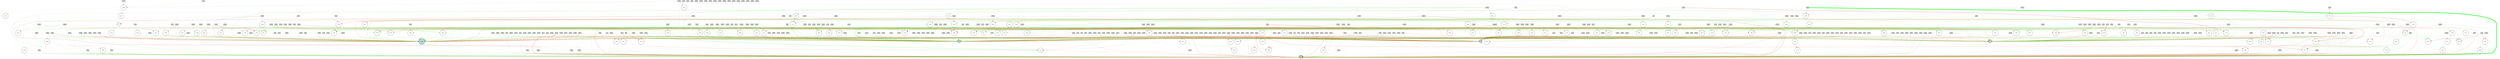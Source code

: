 digraph {
	node [fontsize=9 height=0.2 shape=circle width=0.2]
	x [fillcolor=lightgray shape=box style=filled]
	dx [fillcolor=lightgray shape=box style=filled]
	theta [fillcolor=lightgray shape=box style=filled]
	dtheta [fillcolor=lightgray shape=box style=filled]
	-5 [fillcolor=lightgray shape=box style=filled]
	-6 [fillcolor=lightgray shape=box style=filled]
	-7 [fillcolor=lightgray shape=box style=filled]
	-8 [fillcolor=lightgray shape=box style=filled]
	-9 [fillcolor=lightgray shape=box style=filled]
	-10 [fillcolor=lightgray shape=box style=filled]
	-11 [fillcolor=lightgray shape=box style=filled]
	-12 [fillcolor=lightgray shape=box style=filled]
	-13 [fillcolor=lightgray shape=box style=filled]
	-14 [fillcolor=lightgray shape=box style=filled]
	-15 [fillcolor=lightgray shape=box style=filled]
	-16 [fillcolor=lightgray shape=box style=filled]
	-17 [fillcolor=lightgray shape=box style=filled]
	-18 [fillcolor=lightgray shape=box style=filled]
	-19 [fillcolor=lightgray shape=box style=filled]
	-20 [fillcolor=lightgray shape=box style=filled]
	-21 [fillcolor=lightgray shape=box style=filled]
	-22 [fillcolor=lightgray shape=box style=filled]
	-23 [fillcolor=lightgray shape=box style=filled]
	-24 [fillcolor=lightgray shape=box style=filled]
	-25 [fillcolor=lightgray shape=box style=filled]
	-26 [fillcolor=lightgray shape=box style=filled]
	-27 [fillcolor=lightgray shape=box style=filled]
	-28 [fillcolor=lightgray shape=box style=filled]
	-29 [fillcolor=lightgray shape=box style=filled]
	-30 [fillcolor=lightgray shape=box style=filled]
	-31 [fillcolor=lightgray shape=box style=filled]
	-32 [fillcolor=lightgray shape=box style=filled]
	-33 [fillcolor=lightgray shape=box style=filled]
	-34 [fillcolor=lightgray shape=box style=filled]
	-35 [fillcolor=lightgray shape=box style=filled]
	-36 [fillcolor=lightgray shape=box style=filled]
	-37 [fillcolor=lightgray shape=box style=filled]
	-38 [fillcolor=lightgray shape=box style=filled]
	-39 [fillcolor=lightgray shape=box style=filled]
	-40 [fillcolor=lightgray shape=box style=filled]
	-41 [fillcolor=lightgray shape=box style=filled]
	-42 [fillcolor=lightgray shape=box style=filled]
	-43 [fillcolor=lightgray shape=box style=filled]
	-44 [fillcolor=lightgray shape=box style=filled]
	-45 [fillcolor=lightgray shape=box style=filled]
	-46 [fillcolor=lightgray shape=box style=filled]
	-47 [fillcolor=lightgray shape=box style=filled]
	-48 [fillcolor=lightgray shape=box style=filled]
	-49 [fillcolor=lightgray shape=box style=filled]
	-50 [fillcolor=lightgray shape=box style=filled]
	-51 [fillcolor=lightgray shape=box style=filled]
	-52 [fillcolor=lightgray shape=box style=filled]
	-53 [fillcolor=lightgray shape=box style=filled]
	-54 [fillcolor=lightgray shape=box style=filled]
	-55 [fillcolor=lightgray shape=box style=filled]
	-56 [fillcolor=lightgray shape=box style=filled]
	-57 [fillcolor=lightgray shape=box style=filled]
	-58 [fillcolor=lightgray shape=box style=filled]
	-59 [fillcolor=lightgray shape=box style=filled]
	-60 [fillcolor=lightgray shape=box style=filled]
	-61 [fillcolor=lightgray shape=box style=filled]
	-62 [fillcolor=lightgray shape=box style=filled]
	-63 [fillcolor=lightgray shape=box style=filled]
	-64 [fillcolor=lightgray shape=box style=filled]
	-65 [fillcolor=lightgray shape=box style=filled]
	-66 [fillcolor=lightgray shape=box style=filled]
	-67 [fillcolor=lightgray shape=box style=filled]
	-68 [fillcolor=lightgray shape=box style=filled]
	-69 [fillcolor=lightgray shape=box style=filled]
	-70 [fillcolor=lightgray shape=box style=filled]
	-71 [fillcolor=lightgray shape=box style=filled]
	-72 [fillcolor=lightgray shape=box style=filled]
	-73 [fillcolor=lightgray shape=box style=filled]
	-74 [fillcolor=lightgray shape=box style=filled]
	-75 [fillcolor=lightgray shape=box style=filled]
	-76 [fillcolor=lightgray shape=box style=filled]
	-77 [fillcolor=lightgray shape=box style=filled]
	-78 [fillcolor=lightgray shape=box style=filled]
	-79 [fillcolor=lightgray shape=box style=filled]
	-80 [fillcolor=lightgray shape=box style=filled]
	-81 [fillcolor=lightgray shape=box style=filled]
	-82 [fillcolor=lightgray shape=box style=filled]
	-83 [fillcolor=lightgray shape=box style=filled]
	-84 [fillcolor=lightgray shape=box style=filled]
	-85 [fillcolor=lightgray shape=box style=filled]
	-86 [fillcolor=lightgray shape=box style=filled]
	-87 [fillcolor=lightgray shape=box style=filled]
	-88 [fillcolor=lightgray shape=box style=filled]
	-89 [fillcolor=lightgray shape=box style=filled]
	-90 [fillcolor=lightgray shape=box style=filled]
	-91 [fillcolor=lightgray shape=box style=filled]
	-92 [fillcolor=lightgray shape=box style=filled]
	-93 [fillcolor=lightgray shape=box style=filled]
	-94 [fillcolor=lightgray shape=box style=filled]
	-95 [fillcolor=lightgray shape=box style=filled]
	-96 [fillcolor=lightgray shape=box style=filled]
	-97 [fillcolor=lightgray shape=box style=filled]
	-98 [fillcolor=lightgray shape=box style=filled]
	-99 [fillcolor=lightgray shape=box style=filled]
	-100 [fillcolor=lightgray shape=box style=filled]
	-101 [fillcolor=lightgray shape=box style=filled]
	-102 [fillcolor=lightgray shape=box style=filled]
	-103 [fillcolor=lightgray shape=box style=filled]
	-104 [fillcolor=lightgray shape=box style=filled]
	-105 [fillcolor=lightgray shape=box style=filled]
	-106 [fillcolor=lightgray shape=box style=filled]
	-107 [fillcolor=lightgray shape=box style=filled]
	-108 [fillcolor=lightgray shape=box style=filled]
	-109 [fillcolor=lightgray shape=box style=filled]
	-110 [fillcolor=lightgray shape=box style=filled]
	-111 [fillcolor=lightgray shape=box style=filled]
	-112 [fillcolor=lightgray shape=box style=filled]
	-113 [fillcolor=lightgray shape=box style=filled]
	-114 [fillcolor=lightgray shape=box style=filled]
	-115 [fillcolor=lightgray shape=box style=filled]
	-116 [fillcolor=lightgray shape=box style=filled]
	-117 [fillcolor=lightgray shape=box style=filled]
	-118 [fillcolor=lightgray shape=box style=filled]
	-119 [fillcolor=lightgray shape=box style=filled]
	-120 [fillcolor=lightgray shape=box style=filled]
	-121 [fillcolor=lightgray shape=box style=filled]
	-122 [fillcolor=lightgray shape=box style=filled]
	-123 [fillcolor=lightgray shape=box style=filled]
	-124 [fillcolor=lightgray shape=box style=filled]
	-125 [fillcolor=lightgray shape=box style=filled]
	-126 [fillcolor=lightgray shape=box style=filled]
	-127 [fillcolor=lightgray shape=box style=filled]
	-128 [fillcolor=lightgray shape=box style=filled]
	-129 [fillcolor=lightgray shape=box style=filled]
	-130 [fillcolor=lightgray shape=box style=filled]
	-131 [fillcolor=lightgray shape=box style=filled]
	-132 [fillcolor=lightgray shape=box style=filled]
	-133 [fillcolor=lightgray shape=box style=filled]
	-134 [fillcolor=lightgray shape=box style=filled]
	-135 [fillcolor=lightgray shape=box style=filled]
	-136 [fillcolor=lightgray shape=box style=filled]
	-137 [fillcolor=lightgray shape=box style=filled]
	-138 [fillcolor=lightgray shape=box style=filled]
	-139 [fillcolor=lightgray shape=box style=filled]
	-140 [fillcolor=lightgray shape=box style=filled]
	-141 [fillcolor=lightgray shape=box style=filled]
	-142 [fillcolor=lightgray shape=box style=filled]
	-143 [fillcolor=lightgray shape=box style=filled]
	-144 [fillcolor=lightgray shape=box style=filled]
	-145 [fillcolor=lightgray shape=box style=filled]
	-146 [fillcolor=lightgray shape=box style=filled]
	-147 [fillcolor=lightgray shape=box style=filled]
	-148 [fillcolor=lightgray shape=box style=filled]
	-149 [fillcolor=lightgray shape=box style=filled]
	-150 [fillcolor=lightgray shape=box style=filled]
	-151 [fillcolor=lightgray shape=box style=filled]
	-152 [fillcolor=lightgray shape=box style=filled]
	-153 [fillcolor=lightgray shape=box style=filled]
	-154 [fillcolor=lightgray shape=box style=filled]
	-155 [fillcolor=lightgray shape=box style=filled]
	-156 [fillcolor=lightgray shape=box style=filled]
	-157 [fillcolor=lightgray shape=box style=filled]
	-158 [fillcolor=lightgray shape=box style=filled]
	-159 [fillcolor=lightgray shape=box style=filled]
	-160 [fillcolor=lightgray shape=box style=filled]
	-161 [fillcolor=lightgray shape=box style=filled]
	-162 [fillcolor=lightgray shape=box style=filled]
	-163 [fillcolor=lightgray shape=box style=filled]
	-164 [fillcolor=lightgray shape=box style=filled]
	-165 [fillcolor=lightgray shape=box style=filled]
	-166 [fillcolor=lightgray shape=box style=filled]
	-167 [fillcolor=lightgray shape=box style=filled]
	-168 [fillcolor=lightgray shape=box style=filled]
	-169 [fillcolor=lightgray shape=box style=filled]
	-170 [fillcolor=lightgray shape=box style=filled]
	-171 [fillcolor=lightgray shape=box style=filled]
	-172 [fillcolor=lightgray shape=box style=filled]
	-173 [fillcolor=lightgray shape=box style=filled]
	-174 [fillcolor=lightgray shape=box style=filled]
	-175 [fillcolor=lightgray shape=box style=filled]
	-176 [fillcolor=lightgray shape=box style=filled]
	-177 [fillcolor=lightgray shape=box style=filled]
	-178 [fillcolor=lightgray shape=box style=filled]
	-179 [fillcolor=lightgray shape=box style=filled]
	-180 [fillcolor=lightgray shape=box style=filled]
	-181 [fillcolor=lightgray shape=box style=filled]
	-182 [fillcolor=lightgray shape=box style=filled]
	-183 [fillcolor=lightgray shape=box style=filled]
	-184 [fillcolor=lightgray shape=box style=filled]
	-185 [fillcolor=lightgray shape=box style=filled]
	-186 [fillcolor=lightgray shape=box style=filled]
	-187 [fillcolor=lightgray shape=box style=filled]
	-188 [fillcolor=lightgray shape=box style=filled]
	-189 [fillcolor=lightgray shape=box style=filled]
	-190 [fillcolor=lightgray shape=box style=filled]
	-191 [fillcolor=lightgray shape=box style=filled]
	-192 [fillcolor=lightgray shape=box style=filled]
	-193 [fillcolor=lightgray shape=box style=filled]
	-194 [fillcolor=lightgray shape=box style=filled]
	-195 [fillcolor=lightgray shape=box style=filled]
	-196 [fillcolor=lightgray shape=box style=filled]
	-197 [fillcolor=lightgray shape=box style=filled]
	-198 [fillcolor=lightgray shape=box style=filled]
	-199 [fillcolor=lightgray shape=box style=filled]
	-200 [fillcolor=lightgray shape=box style=filled]
	-201 [fillcolor=lightgray shape=box style=filled]
	-202 [fillcolor=lightgray shape=box style=filled]
	-203 [fillcolor=lightgray shape=box style=filled]
	-204 [fillcolor=lightgray shape=box style=filled]
	-205 [fillcolor=lightgray shape=box style=filled]
	-206 [fillcolor=lightgray shape=box style=filled]
	-207 [fillcolor=lightgray shape=box style=filled]
	-208 [fillcolor=lightgray shape=box style=filled]
	-209 [fillcolor=lightgray shape=box style=filled]
	-210 [fillcolor=lightgray shape=box style=filled]
	-211 [fillcolor=lightgray shape=box style=filled]
	-212 [fillcolor=lightgray shape=box style=filled]
	-213 [fillcolor=lightgray shape=box style=filled]
	-214 [fillcolor=lightgray shape=box style=filled]
	-215 [fillcolor=lightgray shape=box style=filled]
	-216 [fillcolor=lightgray shape=box style=filled]
	-217 [fillcolor=lightgray shape=box style=filled]
	-218 [fillcolor=lightgray shape=box style=filled]
	-219 [fillcolor=lightgray shape=box style=filled]
	-220 [fillcolor=lightgray shape=box style=filled]
	-221 [fillcolor=lightgray shape=box style=filled]
	-222 [fillcolor=lightgray shape=box style=filled]
	-223 [fillcolor=lightgray shape=box style=filled]
	-224 [fillcolor=lightgray shape=box style=filled]
	-225 [fillcolor=lightgray shape=box style=filled]
	-226 [fillcolor=lightgray shape=box style=filled]
	-227 [fillcolor=lightgray shape=box style=filled]
	-228 [fillcolor=lightgray shape=box style=filled]
	-229 [fillcolor=lightgray shape=box style=filled]
	-230 [fillcolor=lightgray shape=box style=filled]
	-231 [fillcolor=lightgray shape=box style=filled]
	-232 [fillcolor=lightgray shape=box style=filled]
	-233 [fillcolor=lightgray shape=box style=filled]
	-234 [fillcolor=lightgray shape=box style=filled]
	-235 [fillcolor=lightgray shape=box style=filled]
	-236 [fillcolor=lightgray shape=box style=filled]
	-237 [fillcolor=lightgray shape=box style=filled]
	-238 [fillcolor=lightgray shape=box style=filled]
	-239 [fillcolor=lightgray shape=box style=filled]
	-240 [fillcolor=lightgray shape=box style=filled]
	-241 [fillcolor=lightgray shape=box style=filled]
	-242 [fillcolor=lightgray shape=box style=filled]
	-243 [fillcolor=lightgray shape=box style=filled]
	-244 [fillcolor=lightgray shape=box style=filled]
	-245 [fillcolor=lightgray shape=box style=filled]
	-246 [fillcolor=lightgray shape=box style=filled]
	-247 [fillcolor=lightgray shape=box style=filled]
	-248 [fillcolor=lightgray shape=box style=filled]
	-249 [fillcolor=lightgray shape=box style=filled]
	-250 [fillcolor=lightgray shape=box style=filled]
	-251 [fillcolor=lightgray shape=box style=filled]
	-252 [fillcolor=lightgray shape=box style=filled]
	-253 [fillcolor=lightgray shape=box style=filled]
	-254 [fillcolor=lightgray shape=box style=filled]
	-255 [fillcolor=lightgray shape=box style=filled]
	-256 [fillcolor=lightgray shape=box style=filled]
	-257 [fillcolor=lightgray shape=box style=filled]
	-258 [fillcolor=lightgray shape=box style=filled]
	-259 [fillcolor=lightgray shape=box style=filled]
	-260 [fillcolor=lightgray shape=box style=filled]
	-261 [fillcolor=lightgray shape=box style=filled]
	-262 [fillcolor=lightgray shape=box style=filled]
	-263 [fillcolor=lightgray shape=box style=filled]
	-264 [fillcolor=lightgray shape=box style=filled]
	-265 [fillcolor=lightgray shape=box style=filled]
	-266 [fillcolor=lightgray shape=box style=filled]
	-267 [fillcolor=lightgray shape=box style=filled]
	-268 [fillcolor=lightgray shape=box style=filled]
	-269 [fillcolor=lightgray shape=box style=filled]
	-270 [fillcolor=lightgray shape=box style=filled]
	-271 [fillcolor=lightgray shape=box style=filled]
	-272 [fillcolor=lightgray shape=box style=filled]
	-273 [fillcolor=lightgray shape=box style=filled]
	-274 [fillcolor=lightgray shape=box style=filled]
	-275 [fillcolor=lightgray shape=box style=filled]
	-276 [fillcolor=lightgray shape=box style=filled]
	-277 [fillcolor=lightgray shape=box style=filled]
	-278 [fillcolor=lightgray shape=box style=filled]
	-279 [fillcolor=lightgray shape=box style=filled]
	-280 [fillcolor=lightgray shape=box style=filled]
	-281 [fillcolor=lightgray shape=box style=filled]
	-282 [fillcolor=lightgray shape=box style=filled]
	-283 [fillcolor=lightgray shape=box style=filled]
	-284 [fillcolor=lightgray shape=box style=filled]
	-285 [fillcolor=lightgray shape=box style=filled]
	-286 [fillcolor=lightgray shape=box style=filled]
	-287 [fillcolor=lightgray shape=box style=filled]
	-288 [fillcolor=lightgray shape=box style=filled]
	-289 [fillcolor=lightgray shape=box style=filled]
	-290 [fillcolor=lightgray shape=box style=filled]
	-291 [fillcolor=lightgray shape=box style=filled]
	-292 [fillcolor=lightgray shape=box style=filled]
	-293 [fillcolor=lightgray shape=box style=filled]
	-294 [fillcolor=lightgray shape=box style=filled]
	-295 [fillcolor=lightgray shape=box style=filled]
	-296 [fillcolor=lightgray shape=box style=filled]
	-297 [fillcolor=lightgray shape=box style=filled]
	-298 [fillcolor=lightgray shape=box style=filled]
	-299 [fillcolor=lightgray shape=box style=filled]
	-300 [fillcolor=lightgray shape=box style=filled]
	-301 [fillcolor=lightgray shape=box style=filled]
	-302 [fillcolor=lightgray shape=box style=filled]
	-303 [fillcolor=lightgray shape=box style=filled]
	-304 [fillcolor=lightgray shape=box style=filled]
	-305 [fillcolor=lightgray shape=box style=filled]
	-306 [fillcolor=lightgray shape=box style=filled]
	-307 [fillcolor=lightgray shape=box style=filled]
	-308 [fillcolor=lightgray shape=box style=filled]
	-309 [fillcolor=lightgray shape=box style=filled]
	-310 [fillcolor=lightgray shape=box style=filled]
	-311 [fillcolor=lightgray shape=box style=filled]
	-312 [fillcolor=lightgray shape=box style=filled]
	-313 [fillcolor=lightgray shape=box style=filled]
	-314 [fillcolor=lightgray shape=box style=filled]
	-315 [fillcolor=lightgray shape=box style=filled]
	-316 [fillcolor=lightgray shape=box style=filled]
	-317 [fillcolor=lightgray shape=box style=filled]
	-318 [fillcolor=lightgray shape=box style=filled]
	-319 [fillcolor=lightgray shape=box style=filled]
	-320 [fillcolor=lightgray shape=box style=filled]
	-321 [fillcolor=lightgray shape=box style=filled]
	-322 [fillcolor=lightgray shape=box style=filled]
	-323 [fillcolor=lightgray shape=box style=filled]
	-324 [fillcolor=lightgray shape=box style=filled]
	-325 [fillcolor=lightgray shape=box style=filled]
	-326 [fillcolor=lightgray shape=box style=filled]
	-327 [fillcolor=lightgray shape=box style=filled]
	-328 [fillcolor=lightgray shape=box style=filled]
	-329 [fillcolor=lightgray shape=box style=filled]
	-330 [fillcolor=lightgray shape=box style=filled]
	-331 [fillcolor=lightgray shape=box style=filled]
	-332 [fillcolor=lightgray shape=box style=filled]
	-333 [fillcolor=lightgray shape=box style=filled]
	-334 [fillcolor=lightgray shape=box style=filled]
	-335 [fillcolor=lightgray shape=box style=filled]
	-336 [fillcolor=lightgray shape=box style=filled]
	-337 [fillcolor=lightgray shape=box style=filled]
	-338 [fillcolor=lightgray shape=box style=filled]
	-339 [fillcolor=lightgray shape=box style=filled]
	-340 [fillcolor=lightgray shape=box style=filled]
	-341 [fillcolor=lightgray shape=box style=filled]
	-342 [fillcolor=lightgray shape=box style=filled]
	-343 [fillcolor=lightgray shape=box style=filled]
	-344 [fillcolor=lightgray shape=box style=filled]
	-345 [fillcolor=lightgray shape=box style=filled]
	-346 [fillcolor=lightgray shape=box style=filled]
	-347 [fillcolor=lightgray shape=box style=filled]
	-348 [fillcolor=lightgray shape=box style=filled]
	-349 [fillcolor=lightgray shape=box style=filled]
	-350 [fillcolor=lightgray shape=box style=filled]
	-351 [fillcolor=lightgray shape=box style=filled]
	-352 [fillcolor=lightgray shape=box style=filled]
	-353 [fillcolor=lightgray shape=box style=filled]
	-354 [fillcolor=lightgray shape=box style=filled]
	-355 [fillcolor=lightgray shape=box style=filled]
	-356 [fillcolor=lightgray shape=box style=filled]
	-357 [fillcolor=lightgray shape=box style=filled]
	-358 [fillcolor=lightgray shape=box style=filled]
	-359 [fillcolor=lightgray shape=box style=filled]
	-360 [fillcolor=lightgray shape=box style=filled]
	-361 [fillcolor=lightgray shape=box style=filled]
	-362 [fillcolor=lightgray shape=box style=filled]
	-363 [fillcolor=lightgray shape=box style=filled]
	-364 [fillcolor=lightgray shape=box style=filled]
	control [fillcolor=lightblue style=filled]
	1 [fillcolor=lightblue style=filled]
	2 [fillcolor=lightblue style=filled]
	3 [fillcolor=lightblue style=filled]
	4 [fillcolor=lightblue style=filled]
	6145 [fillcolor=white style=filled]
	19976 [fillcolor=white style=filled]
	21000 [fillcolor=white style=filled]
	27660 [fillcolor=white style=filled]
	15377 [fillcolor=white style=filled]
	12821 [fillcolor=white style=filled]
	18461 [fillcolor=white style=filled]
	14367 [fillcolor=white style=filled]
	22048 [fillcolor=white style=filled]
	23074 [fillcolor=white style=filled]
	24610 [fillcolor=white style=filled]
	20517 [fillcolor=white style=filled]
	12843 [fillcolor=white style=filled]
	18475 [fillcolor=white style=filled]
	25644 [fillcolor=white style=filled]
	26161 [fillcolor=white style=filled]
	22066 [fillcolor=white style=filled]
	53 [fillcolor=white style=filled]
	10806 [fillcolor=white style=filled]
	25666 [fillcolor=white style=filled]
	21575 [fillcolor=white style=filled]
	15948 [fillcolor=white style=filled]
	10829 [fillcolor=white style=filled]
	19534 [fillcolor=white style=filled]
	25169 [fillcolor=white style=filled]
	22616 [fillcolor=white style=filled]
	28763 [fillcolor=white style=filled]
	9308 [fillcolor=white style=filled]
	12382 [fillcolor=white style=filled]
	13408 [fillcolor=white style=filled]
	11882 [fillcolor=white style=filled]
	27754 [fillcolor=white style=filled]
	14957 [fillcolor=white style=filled]
	28788 [fillcolor=white style=filled]
	19065 [fillcolor=white style=filled]
	25220 [fillcolor=white style=filled]
	27800 [fillcolor=white style=filled]
	21657 [fillcolor=white style=filled]
	28825 [fillcolor=white style=filled]
	20638 [fillcolor=white style=filled]
	28320 [fillcolor=white style=filled]
	27298 [fillcolor=white style=filled]
	22188 [fillcolor=white style=filled]
	11437 [fillcolor=white style=filled]
	21676 [fillcolor=white style=filled]
	13494 [fillcolor=white style=filled]
	23741 [fillcolor=white style=filled]
	25798 [fillcolor=white style=filled]
	17612 [fillcolor=white style=filled]
	24780 [fillcolor=white style=filled]
	28891 [fillcolor=white style=filled]
	25820 [fillcolor=white style=filled]
	25309 [fillcolor=white style=filled]
	23263 [fillcolor=white style=filled]
	16611 [fillcolor=white style=filled]
	29933 [fillcolor=white style=filled]
	28400 [fillcolor=white style=filled]
	23796 [fillcolor=white style=filled]
	15605 [fillcolor=white style=filled]
	16631 [fillcolor=white style=filled]
	15097 [fillcolor=white style=filled]
	27900 [fillcolor=white style=filled]
	25341 [fillcolor=white style=filled]
	18174 [fillcolor=white style=filled]
	24322 [fillcolor=white style=filled]
	8969 [fillcolor=white style=filled]
	3347 [fillcolor=white style=filled]
	27928 [fillcolor=white style=filled]
	23321 [fillcolor=white style=filled]
	26395 [fillcolor=white style=filled]
	24863 [fillcolor=white style=filled]
	23332 [fillcolor=white style=filled]
	26407 [fillcolor=white style=filled]
	25385 [fillcolor=white style=filled]
	18219 [fillcolor=white style=filled]
	29995 [fillcolor=white style=filled]
	12081 [fillcolor=white style=filled]
	20794 [fillcolor=white style=filled]
	17725 [fillcolor=white style=filled]
	18752 [fillcolor=white style=filled]
	21315 [fillcolor=white style=filled]
	22343 [fillcolor=white style=filled]
	21833 [fillcolor=white style=filled]
	11595 [fillcolor=white style=filled]
	30030 [fillcolor=white style=filled]
	30543 [fillcolor=white style=filled]
	10581 [fillcolor=white style=filled]
	16213 [fillcolor=white style=filled]
	29525 [fillcolor=white style=filled]
	26968 [fillcolor=white style=filled]
	20326 [fillcolor=white style=filled]
	23911 [fillcolor=white style=filled]
	28158 [fillcolor=white style=filled]
	8044 [fillcolor=white style=filled]
	13680 [fillcolor=white style=filled]
	29042 [fillcolor=white style=filled]
	14707 [fillcolor=white style=filled]
	21369 [fillcolor=white style=filled]
	24443 [fillcolor=white style=filled]
	22399 [fillcolor=white style=filled]
	22913 [fillcolor=white style=filled]
	2437 [fillcolor=white style=filled]
	10632 [fillcolor=white style=filled]
	30604 [fillcolor=white style=filled]
	21397 [fillcolor=white style=filled]
	30203 [fillcolor=white style=filled]
	27035 [fillcolor=white style=filled]
	8100 [fillcolor=white style=filled]
	26020 [fillcolor=white style=filled]
	16294 [fillcolor=white style=filled]
	27557 [fillcolor=white style=filled]
	23464 [fillcolor=white style=filled]
	18860 [fillcolor=white style=filled]
	23985 [fillcolor=white style=filled]
	23476 [fillcolor=white style=filled]
	25015 [fillcolor=white style=filled]
	19397 [fillcolor=white style=filled]
	19914 [fillcolor=white style=filled]
	27596 [fillcolor=white style=filled]
	13270 [fillcolor=white style=filled]
	17879 [fillcolor=white style=filled]
	18400 [fillcolor=white style=filled]
	24546 [fillcolor=white style=filled]
	28653 [fillcolor=white style=filled]
	17907 [fillcolor=white style=filled]
	20469 [fillcolor=white style=filled]
	26102 [fillcolor=white style=filled]
	12281 [fillcolor=white style=filled]
	10746 [fillcolor=white style=filled]
	14843 [fillcolor=white style=filled]
	8702 [fillcolor=white style=filled]
	-263 -> 2 [color=green penwidth=0.33324542460874973 style=solid]
	-10 -> 3 [color=green penwidth=5.526359912038162 style=solid]
	-60 -> control [color=red penwidth=0.17758119139523812 style=solid]
	-139 -> 3 [color=red penwidth=0.6519234627578026 style=solid]
	-128 -> 4 [color=green penwidth=0.8441590522806887 style=solid]
	-168 -> 3 [color=red penwidth=0.3745327807412109 style=dotted]
	-233 -> 4 [color=red penwidth=0.33774059105351195 style=dotted]
	-158 -> control [color=green penwidth=0.41313760793326204 style=dotted]
	-49 -> control [color=red penwidth=0.16666659452699034 style=solid]
	-113 -> 4 [color=red penwidth=0.10829133868443051 style=dotted]
	-31 -> 1 [color=green penwidth=0.24169545773060291 style=solid]
	-244 -> 2 [color=red penwidth=0.2516530706296486 style=dotted]
	-119 -> 3 [color=green penwidth=0.24845949197047554 style=dotted]
	-298 -> 3 [color=red penwidth=0.12588601531448304 style=dotted]
	-233 -> 2 [color=red penwidth=0.11977563453494029 style=solid]
	-306 -> 2 [color=red penwidth=0.49140929117619436 style=dotted]
	x -> control [color=green penwidth=1.0414608096108855 style=solid]
	-256 -> 2 [color=green penwidth=0.5081843505447681 style=dotted]
	-280 -> control [color=red penwidth=1.0326604230209806 style=dotted]
	-226 -> 3 [color=green penwidth=0.43773882684034604 style=dotted]
	-313 -> control [color=green penwidth=0.6047509831221479 style=solid]
	-270 -> 1 [color=red penwidth=0.2758705851162967 style=dotted]
	-264 -> 1 [color=red penwidth=0.16476841542560566 style=dotted]
	-260 -> 3 [color=green penwidth=0.7423066865325928 style=solid]
	-194 -> 3 [color=red penwidth=0.3506395652309967 style=dotted]
	-207 -> control [color=green penwidth=0.19128473033954876 style=dotted]
	-270 -> 3 [color=green penwidth=0.6752551388546912 style=dotted]
	-329 -> 4 [color=green penwidth=0.20873395592125454 style=solid]
	-99 -> 2 [color=red penwidth=0.7798978515924778 style=solid]
	-53 -> 4 [color=red penwidth=0.1409574618880729 style=solid]
	-126 -> control [color=red penwidth=0.687341814920575 style=dotted]
	-155 -> 3 [color=red penwidth=0.1136551975983021 style=dotted]
	-274 -> 3 [color=red penwidth=0.14076936273714463 style=solid]
	-327 -> 4 [color=green penwidth=0.3609421747255047 style=solid]
	-314 -> 3 [color=red penwidth=0.1207964389614353 style=dotted]
	-242 -> 2 [color=red penwidth=0.2161667952415846 style=dotted]
	-250 -> 2 [color=red penwidth=0.17911606234635385 style=dotted]
	-302 -> 3 [color=green penwidth=0.10230383188013122 style=dotted]
	-330 -> control [color=green penwidth=0.18191825588935753 style=dotted]
	-124 -> 3 [color=red penwidth=0.199379480996923 style=dotted]
	-221 -> 3 [color=red penwidth=0.7290404819764312 style=solid]
	-222 -> 4 [color=red penwidth=0.14007122306974465 style=dotted]
	-9 -> control [color=green penwidth=0.1405201569493278 style=solid]
	-249 -> 1 [color=green penwidth=0.17076631815332066 style=solid]
	-19 -> control [color=red penwidth=0.19055295575889802 style=dotted]
	-333 -> 1 [color=red penwidth=0.4274281517026238 style=dotted]
	-190 -> control [color=red penwidth=0.6889643211013267 style=solid]
	-105 -> 1 [color=red penwidth=1.028071962128186 style=dotted]
	-295 -> 2 [color=red penwidth=0.1683206756004553 style=solid]
	-324 -> 2 [color=green penwidth=0.4874030413690964 style=solid]
	-184 -> 2 [color=green penwidth=0.3252887254335508 style=solid]
	-156 -> 3 [color=green penwidth=0.1198502367580675 style=dotted]
	-319 -> 3 [color=green penwidth=0.4697633518283535 style=dotted]
	-189 -> 3 [color=green penwidth=0.6356485928773523 style=dotted]
	-56 -> 1 [color=red penwidth=0.42820938748638826 style=dotted]
	-344 -> 4 [color=green penwidth=0.11696781328409468 style=solid]
	-78 -> 1 [color=red penwidth=0.15684130064466606 style=dotted]
	-248 -> 1 [color=green penwidth=0.6406245349349192 style=solid]
	-232 -> control [color=red penwidth=0.3756887027786614 style=dotted]
	-336 -> 2 [color=green penwidth=0.11592539364389415 style=dotted]
	-119 -> control [color=red penwidth=0.8212491505719086 style=solid]
	-87 -> 3 [color=green penwidth=0.5119707182905715 style=dotted]
	-112 -> 4 [color=red penwidth=0.13549385574806883 style=solid]
	-106 -> 3 [color=red penwidth=0.3968753896091487 style=solid]
	-214 -> 3 [color=red penwidth=0.3302808810439462 style=dotted]
	-327 -> control [color=red penwidth=0.45460356480340525 style=dotted]
	-179 -> 3 [color=green penwidth=0.4601886822661949 style=dotted]
	-351 -> 1 [color=red penwidth=0.3943624830752721 style=dotted]
	-157 -> 3 [color=red penwidth=0.26666784456788173 style=dotted]
	-358 -> 3 [color=green penwidth=0.15559783013531214 style=solid]
	-190 -> 2 [color=green penwidth=0.47374481425759596 style=dotted]
	-193 -> 2 [color=green penwidth=0.1390085668059472 style=solid]
	-45 -> control [color=green penwidth=0.2962645033572599 style=solid]
	-97 -> 2 [color=red penwidth=0.3381057184390166 style=dotted]
	-168 -> control [color=green penwidth=0.24050874696052996 style=solid]
	-7 -> 4 [color=green penwidth=0.3866292022501132 style=dotted]
	-313 -> 1 [color=green penwidth=0.47006103784823927 style=dotted]
	-62 -> 4 [color=red penwidth=0.2876640773089459 style=solid]
	-205 -> 3 [color=green penwidth=0.9231500983294371 style=dotted]
	-339 -> 1 [color=red penwidth=0.20933606967338558 style=dotted]
	-174 -> 1 [color=red penwidth=0.33654315346695285 style=dotted]
	-176 -> 3 [color=green penwidth=0.2786982257629149 style=solid]
	-238 -> 2 [color=red penwidth=0.920321713339131 style=dotted]
	-17 -> 4 [color=red penwidth=0.2975371258225175 style=solid]
	-231 -> 3 [color=green penwidth=0.46070498403676585 style=dotted]
	-196 -> 3 [color=red penwidth=0.4613239473820141 style=dotted]
	-180 -> 3 [color=green penwidth=0.14213242487644934 style=dotted]
	-135 -> control [color=green penwidth=0.5308761809416034 style=solid]
	-80 -> 2 [color=green penwidth=0.4603047090187762 style=dotted]
	-109 -> 4 [color=green penwidth=1.0744696838183319 style=dotted]
	-23 -> 1 [color=red penwidth=0.1881430775283496 style=solid]
	-211 -> 3 [color=green penwidth=0.29291447450593394 style=dotted]
	-144 -> 4 [color=green penwidth=0.15154908421092173 style=dotted]
	-173 -> control [color=green penwidth=0.12907079025613422 style=dotted]
	-353 -> 1 [color=red penwidth=0.20823243541835612 style=solid]
	-225 -> 3 [color=red penwidth=1.125956968795735 style=dotted]
	-292 -> 3 [color=red penwidth=0.18565437661286843 style=solid]
	-39 -> 1 [color=green penwidth=1.0133035777753727 style=dotted]
	-117 -> 1 [color=green penwidth=0.14867542625172386 style=solid]
	-48 -> 3 [color=green penwidth=0.20244267076175074 style=dotted]
	-76 -> 1 [color=red penwidth=0.3700717206283244 style=solid]
	-111 -> 3 [color=green penwidth=0.22765837242110307 style=dotted]
	-195 -> 3 [color=red penwidth=0.4003112408595214 style=solid]
	-99 -> control [color=red penwidth=0.949524582289216 style=dotted]
	-89 -> 2 [color=green penwidth=0.33171769636442994 style=solid]
	-55 -> 2 [color=green penwidth=0.16678244153490823 style=solid]
	-210 -> 3 [color=red penwidth=0.23539984140240874 style=solid]
	-17 -> control [color=green penwidth=0.2535011626660543 style=solid]
	-120 -> 3 [color=green penwidth=0.5776826361967091 style=solid]
	-6 -> 4 [color=green penwidth=0.6340944766958234 style=solid]
	-171 -> 3 [color=green penwidth=0.3640870877143756 style=dotted]
	-239 -> 2 [color=green penwidth=0.5795557970216418 style=dotted]
	-181 -> control [color=green penwidth=0.37610428616302005 style=solid]
	-282 -> 4 [color=green penwidth=0.43580382827261066 style=solid]
	-114 -> control [color=red penwidth=0.6271595677640387 style=solid]
	-34 -> 4 [color=green penwidth=0.29976410797067843 style=dotted]
	dtheta -> 1 [color=red penwidth=0.6712696616361493 style=solid]
	-5 -> 3 [color=green penwidth=0.4669669411474273 style=dotted]
	-314 -> control [color=red penwidth=0.16702099800163356 style=solid]
	-258 -> 4 [color=green penwidth=0.8233869788281863 style=solid]
	-113 -> 2 [color=green penwidth=0.6731673645290821 style=dotted]
	-7 -> control [color=red penwidth=0.5141201974106149 style=solid]
	-197 -> 2 [color=green penwidth=1.2711824832247394 style=solid]
	-197 -> 3 [color=red penwidth=0.5751383070635331 style=dotted]
	-243 -> 3 [color=red penwidth=0.860388408797283 style=solid]
	-172 -> 1 [color=green penwidth=0.7140764017737719 style=solid]
	-236 -> 4 [color=red penwidth=0.2738727161564677 style=dotted]
	-122 -> 2 [color=red penwidth=0.15958611740853448 style=solid]
	-241 -> 1 [color=green penwidth=0.3940796794548591 style=dotted]
	-252 -> 1 [color=green penwidth=0.1602848607466853 style=solid]
	-96 -> 3 [color=red penwidth=0.36438842618762 style=dotted]
	-28 -> control [color=red penwidth=0.2534067536910848 style=dotted]
	-93 -> 4 [color=green penwidth=0.13620607756490172 style=dotted]
	-272 -> 1 [color=red penwidth=0.11683242975176288 style=solid]
	-20 -> 1 [color=red penwidth=0.5430631033891459 style=dotted]
	-239 -> 4 [color=green penwidth=0.20004789671976364 style=solid]
	-113 -> 3 [color=red penwidth=0.7094981651005579 style=solid]
	-194 -> 2 [color=green penwidth=0.2824259002954259 style=dotted]
	-222 -> 2 [color=red penwidth=0.9343981994188534 style=solid]
	-194 -> 4 [color=red penwidth=0.18015447498196752 style=dotted]
	-188 -> 1 [color=green penwidth=0.37571840216262165 style=solid]
	-161 -> 4 [color=red penwidth=0.13120499921137577 style=dotted]
	-307 -> 2 [color=green penwidth=0.4364076037415294 style=solid]
	-233 -> control [color=green penwidth=0.216870392195615 style=solid]
	-72 -> 3 [color=green penwidth=0.19558740413301734 style=dotted]
	-90 -> 3 [color=red penwidth=0.48102208188577666 style=dotted]
	-81 -> 3 [color=green penwidth=0.2672884769721376 style=dotted]
	-115 -> 4 [color=red penwidth=0.4676721453839592 style=dotted]
	-353 -> 4 [color=green penwidth=0.10704909428997754 style=dotted]
	-242 -> control [color=red penwidth=0.25280322533973854 style=dotted]
	-63 -> 2 [color=green penwidth=0.3507204713857547 style=solid]
	-283 -> 3 [color=red penwidth=0.3134717318755367 style=dotted]
	-264 -> 4 [color=red penwidth=0.4976247278819872 style=dotted]
	-269 -> 1 [color=green penwidth=0.34491787449817757 style=dotted]
	-54 -> 4 [color=red penwidth=0.15994616755919477 style=dotted]
	-130 -> 3 [color=red penwidth=0.33651116362359945 style=solid]
	-223 -> 4 [color=green penwidth=0.7627170859115094 style=dotted]
	-185 -> control [color=green penwidth=0.34596890583205303 style=dotted]
	-43 -> control [color=green penwidth=0.33313945964685066 style=dotted]
	-314 -> 2 [color=red penwidth=0.49772520819890487 style=solid]
	-340 -> 1 [color=red penwidth=0.11534645587940728 style=solid]
	-181 -> 1 [color=green penwidth=0.1321963623630692 style=dotted]
	-59 -> 1 [color=red penwidth=0.18496924574825938 style=dotted]
	-41 -> control [color=red penwidth=0.4400515691360717 style=dotted]
	dx -> control [color=green penwidth=0.12607185386093572 style=solid]
	-160 -> 2 [color=red penwidth=0.15379100750510646 style=solid]
	-234 -> 2 [color=red penwidth=0.3908791581513035 style=solid]
	-27 -> 2 [color=red penwidth=0.23892394144980802 style=solid]
	-364 -> 2 [color=green penwidth=0.4417062695660211 style=dotted]
	-147 -> 1 [color=green penwidth=0.2947211331957259 style=dotted]
	-84 -> 3 [color=green penwidth=0.8465651951033918 style=dotted]
	-208 -> 4 [color=green penwidth=0.19665601667853383 style=solid]
	-309 -> 1 [color=green penwidth=0.6074426180062843 style=solid]
	-73 -> 2 [color=green penwidth=0.7503096035815122 style=dotted]
	-345 -> 3 [color=green penwidth=0.2657935872692715 style=solid]
	-232 -> 1 [color=green penwidth=0.14511503554891153 style=dotted]
	-10 -> 2 [color=red penwidth=0.1681769436308121 style=solid]
	-128 -> control [color=green penwidth=0.17034611646538436 style=solid]
	-54 -> 2 [color=green penwidth=0.5619199207770286 style=solid]
	-95 -> 3 [color=red penwidth=0.5395974944999284 style=solid]
	-27 -> 4 [color=red penwidth=0.10482756883702461 style=dotted]
	-240 -> control [color=green penwidth=0.5530845006467258 style=dotted]
	-346 -> control [color=green penwidth=0.11456720576834961 style=solid]
	-144 -> 3 [color=red penwidth=0.12695130595100174 style=solid]
	-326 -> control [color=green penwidth=0.8360076761681462 style=dotted]
	-153 -> 3 [color=red penwidth=0.38012647384564746 style=dotted]
	-212 -> 1 [color=green penwidth=0.4419256048961906 style=solid]
	-243 -> 1 [color=red penwidth=0.3729979230534698 style=dotted]
	-153 -> 1 [color=red penwidth=0.20021293114652322 style=solid]
	-62 -> 1 [color=red penwidth=0.48182629822075984 style=dotted]
	-92 -> 2 [color=red penwidth=0.5979336606734927 style=dotted]
	-351 -> 3 [color=red penwidth=0.7980433721600058 style=solid]
	-293 -> control [color=red penwidth=0.10792655472749342 style=dotted]
	-308 -> 2 [color=green penwidth=0.30134174265990044 style=solid]
	-55 -> control [color=green penwidth=0.33513706635464635 style=solid]
	-318 -> 1 [color=green penwidth=0.4712319010487641 style=dotted]
	-68 -> 1 [color=green penwidth=0.143399874233467 style=solid]
	-86 -> 1 [color=green penwidth=0.4048990288477009 style=dotted]
	-122 -> control [color=green penwidth=0.42063757930471835 style=dotted]
	-104 -> 4 [color=red penwidth=0.1549834142335257 style=dotted]
	-209 -> 4 [color=green penwidth=0.34848804470349937 style=solid]
	-150 -> 1 [color=red penwidth=0.5390483612581922 style=solid]
	-227 -> 2 [color=red penwidth=0.181576173001062 style=dotted]
	-27 -> control [color=red penwidth=0.11296701342322192 style=dotted]
	-265 -> 1 [color=green penwidth=0.6000896973006933 style=dotted]
	-253 -> 2 [color=red penwidth=0.5557276548776655 style=solid]
	-206 -> 4 [color=red penwidth=0.5296463695366362 style=dotted]
	-294 -> 1 [color=green penwidth=0.17411301165394125 style=solid]
	-356 -> control [color=red penwidth=0.33892676867899085 style=dotted]
	-296 -> control [color=red penwidth=0.10987990817811594 style=dotted]
	-49 -> 2 [color=red penwidth=0.2798198324121641 style=dotted]
	-33 -> 4 [color=red penwidth=0.15079045102442792 style=dotted]
	-324 -> 3 [color=green penwidth=0.32257526904889977 style=dotted]
	-210 -> 4 [color=green penwidth=0.44120779090771156 style=dotted]
	-68 -> 3 [color=green penwidth=0.27245211102310996 style=dotted]
	-111 -> 2 [color=green penwidth=0.42141915345121117 style=solid]
	-235 -> 2 [color=green penwidth=0.5770813983566484 style=solid]
	-149 -> 2 [color=green penwidth=0.15293832257997433 style=solid]
	-170 -> 4 [color=red penwidth=0.783770504005439 style=dotted]
	-142 -> 1 [color=green penwidth=0.289415993874109 style=dotted]
	-44 -> 1 [color=red penwidth=0.25496625025472364 style=dotted]
	-152 -> 3 [color=red penwidth=0.3790480257597093 style=dotted]
	-348 -> control [color=green penwidth=0.14722755788250969 style=dotted]
	-194 -> control [color=green penwidth=0.1532729152723798 style=solid]
	-128 -> 3 [color=red penwidth=0.20124052547014995 style=dotted]
	-116 -> control [color=red penwidth=0.4142632602310097 style=dotted]
	-213 -> control [color=green penwidth=0.5843446499151641 style=dotted]
	-238 -> 3 [color=red penwidth=1.0414331366984702 style=dotted]
	-20 -> 4 [color=green penwidth=0.36833086791224556 style=dotted]
	-108 -> 2 [color=red penwidth=0.28290193271030706 style=solid]
	-89 -> 4 [color=red penwidth=0.7677291105149672 style=dotted]
	-104 -> 2 [color=green penwidth=0.7495857588515565 style=solid]
	-225 -> 2 [color=red penwidth=0.31844600037447857 style=solid]
	-40 -> control [color=green penwidth=0.20118542864789882 style=solid]
	-331 -> 4 [color=green penwidth=0.22110896065463947 style=solid]
	-154 -> 1 [color=green penwidth=0.39124489304927734 style=solid]
	-352 -> 1 [color=green penwidth=0.16824557890550662 style=dotted]
	-153 -> control [color=red penwidth=0.5838552956520482 style=dotted]
	-76 -> 4 [color=red penwidth=0.9273305146838087 style=solid]
	-239 -> 3 [color=red penwidth=0.3832945831826855 style=dotted]
	-205 -> control [color=red penwidth=0.40084860269924794 style=solid]
	-47 -> 1 [color=green penwidth=0.3171829987948849 style=solid]
	-33 -> 1 [color=green penwidth=0.31738197841163496 style=dotted]
	-273 -> control [color=green penwidth=0.6939918750899683 style=dotted]
	-41 -> 4 [color=green penwidth=0.6447709669444828 style=solid]
	-323 -> control [color=red penwidth=0.3223666299274211 style=dotted]
	-83 -> 1 [color=red penwidth=0.5791447013401512 style=solid]
	-206 -> 2 [color=green penwidth=0.26088634496693924 style=solid]
	-242 -> 1 [color=red penwidth=0.20395555344170901 style=solid]
	-82 -> control [color=green penwidth=0.15936431481306634 style=dotted]
	-358 -> 1 [color=red penwidth=0.19313573178560586 style=dotted]
	-8 -> 3 [color=red penwidth=0.1256727524360921 style=dotted]
	-131 -> 4 [color=red penwidth=0.32449659579013634 style=solid]
	-92 -> control [color=red penwidth=0.4935929964796899 style=dotted]
	-343 -> 3 [color=green penwidth=0.2403889096093684 style=dotted]
	-69 -> 3 [color=green penwidth=0.5984961813071612 style=solid]
	-187 -> 3 [color=green penwidth=0.5181615460508656 style=dotted]
	-57 -> control [color=green penwidth=0.14490527215732488 style=solid]
	-323 -> 2 [color=red penwidth=0.3342625881850234 style=solid]
	-333 -> 2 [color=red penwidth=0.3761336633531691 style=solid]
	-191 -> 1 [color=green penwidth=0.3772240195139611 style=solid]
	-218 -> control [color=red penwidth=0.17930129303908374 style=solid]
	-286 -> 4 [color=red penwidth=0.44748627769280147 style=solid]
	-293 -> 3 [color=red penwidth=0.15853044105575234 style=dotted]
	-364 -> control [color=green penwidth=0.4884750052193687 style=dotted]
	-224 -> control [color=green penwidth=0.21664977997559337 style=solid]
	-246 -> 2 [color=red penwidth=0.3048910524847791 style=dotted]
	-302 -> 2 [color=green penwidth=0.28721370431461923 style=dotted]
	-49 -> 1 [color=green penwidth=0.16410825412900143 style=dotted]
	-7 -> 2 [color=red penwidth=0.5363406778115712 style=dotted]
	-63 -> 4 [color=green penwidth=0.5162930818095152 style=dotted]
	-215 -> 1 [color=green penwidth=0.3901932624670994 style=dotted]
	-190 -> 4 [color=red penwidth=0.2667630941417412 style=dotted]
	-217 -> 2 [color=red penwidth=0.44444544617560033 style=dotted]
	-164 -> 2 [color=green penwidth=0.3577697607111415 style=solid]
	-21 -> 4 [color=green penwidth=0.11450497685642665 style=dotted]
	-316 -> 3 [color=green penwidth=0.3238531711684617 style=solid]
	-269 -> 4 [color=green penwidth=0.5770556688035493 style=dotted]
	-257 -> 3 [color=green penwidth=0.34832349637418436 style=solid]
	-125 -> 3 [color=red penwidth=0.6189669130247609 style=solid]
	-97 -> 4 [color=red penwidth=0.19844508000746242 style=dotted]
	x -> 1 [color=green penwidth=0.11561709179072152 style=solid]
	-341 -> 1 [color=green penwidth=0.18350489253125607 style=solid]
	-158 -> 3 [color=red penwidth=0.15375625129593296 style=solid]
	-280 -> 4 [color=red penwidth=0.10493176031720655 style=solid]
	-11 -> 3 [color=red penwidth=0.3768943619918548 style=solid]
	-79 -> 3 [color=green penwidth=0.15639851971417834 style=dotted]
	-347 -> 4 [color=red penwidth=0.4372248765976303 style=dotted]
	-202 -> control [color=green penwidth=0.12657831537121364 style=solid]
	-5 -> 4 [color=red penwidth=0.6569022254980957 style=solid]
	-294 -> 2 [color=red penwidth=0.3112095647372175 style=solid]
	-282 -> 3 [color=red penwidth=0.9071452717193492 style=solid]
	-236 -> 3 [color=red penwidth=0.11485165834758626 style=dotted]
	-173 -> 2 [color=green penwidth=0.20479471914826108 style=dotted]
	-7 -> 3 [color=red penwidth=0.48411436536861874 style=dotted]
	-160 -> 1 [color=green penwidth=0.8052771689493273 style=dotted]
	-70 -> control [color=red penwidth=0.14075788601907796 style=dotted]
	-176 -> control [color=red penwidth=0.10237819716677254 style=dotted]
	-6 -> control [color=green penwidth=0.15872400687498495 style=dotted]
	-348 -> 2 [color=red penwidth=0.13581002950005164 style=solid]
	-193 -> 3 [color=green penwidth=0.16980241396181617 style=solid]
	-124 -> 1 [color=red penwidth=0.2786253720019244 style=dotted]
	-268 -> 2 [color=red penwidth=0.14421270572788564 style=dotted]
	-110 -> 1 [color=red penwidth=0.5821518278564982 style=dotted]
	-67 -> 1 [color=green penwidth=0.17255111508866605 style=dotted]
	-80 -> 1 [color=red penwidth=0.4420996150597739 style=solid]
	-134 -> 1 [color=red penwidth=0.2904596467700279 style=solid]
	-307 -> 4 [color=red penwidth=0.7228563644941705 style=solid]
	-244 -> 4 [color=red penwidth=0.10259882729553119 style=dotted]
	-25 -> 3 [color=red penwidth=0.5430356862786996 style=dotted]
	-52 -> 3 [color=red penwidth=0.6300809857222686 style=solid]
	-317 -> 2 [color=red penwidth=0.6370897105508924 style=dotted]
	-241 -> 3 [color=red penwidth=0.231797976548418 style=solid]
	-201 -> 1 [color=red penwidth=0.1178900479575705 style=solid]
	-177 -> 4 [color=green penwidth=0.14747918567096985 style=solid]
	-283 -> control [color=red penwidth=1.0680185480424285 style=solid]
	-327 -> 2 [color=green penwidth=0.16648053827656817 style=solid]
	-329 -> 1 [color=red penwidth=1.4856926513237758 style=dotted]
	-99 -> 3 [color=red penwidth=0.42319317376279864 style=solid]
	-302 -> 1 [color=green penwidth=0.23473318640839644 style=dotted]
	-73 -> 4 [color=green penwidth=0.9188465988950802 style=dotted]
	-361 -> control [color=green penwidth=0.2643715751455571 style=dotted]
	-184 -> 3 [color=red penwidth=0.37726648526620565 style=solid]
	-23 -> 3 [color=green penwidth=0.2267200724725879 style=dotted]
	-294 -> 4 [color=green penwidth=0.29278109195557733 style=dotted]
	-227 -> 4 [color=green penwidth=0.8109280015601693 style=dotted]
	-334 -> control [color=red penwidth=0.1532289398454195 style=dotted]
	-28 -> 4 [color=red penwidth=0.18735450978107762 style=solid]
	-120 -> control [color=red penwidth=0.3255479656299974 style=solid]
	-107 -> 1 [color=red penwidth=0.4808620685893532 style=dotted]
	-321 -> 4 [color=green penwidth=0.29120908134747564 style=dotted]
	-140 -> control [color=red penwidth=0.13928098078638984 style=dotted]
	-86 -> 4 [color=green penwidth=0.40066841985245416 style=dotted]
	-345 -> control [color=red penwidth=0.6390334020619616 style=dotted]
	-88 -> 3 [color=red penwidth=0.2877453919900008 style=solid]
	-155 -> 2 [color=red penwidth=0.26189136052898176 style=solid]
	-150 -> control [color=red penwidth=0.1876017080966716 style=dotted]
	-52 -> 2 [color=green penwidth=0.47219027364025223 style=dotted]
	-255 -> 1 [color=red penwidth=0.30176324401795945 style=dotted]
	-48 -> control [color=green penwidth=0.7983523118634109 style=dotted]
	-339 -> control [color=red penwidth=0.21776106869974932 style=dotted]
	-98 -> 3 [color=green penwidth=0.4154113282140043 style=solid]
	-8 -> 4 [color=red penwidth=0.1815053799366222 style=solid]
	-200 -> control [color=red penwidth=0.17540828306480882 style=dotted]
	-75 -> 2 [color=green penwidth=0.31913344407546457 style=solid]
	-118 -> 4 [color=red penwidth=0.20416057412339286 style=dotted]
	-305 -> 3 [color=green penwidth=0.15736849106527478 style=dotted]
	-228 -> control [color=green penwidth=0.5208730372372595 style=solid]
	-134 -> control [color=red penwidth=0.10488306788345493 style=dotted]
	-134 -> 4 [color=red penwidth=0.4026734785621564 style=solid]
	-171 -> 1 [color=green penwidth=0.30757695436973975 style=dotted]
	-270 -> 2 [color=green penwidth=0.19031262595879211 style=dotted]
	-345 -> 4 [color=green penwidth=0.3054682688049604 style=dotted]
	-101 -> 2 [color=red penwidth=0.1608708371457926 style=dotted]
	-80 -> 4 [color=red penwidth=1.043870563321536 style=dotted]
	-58 -> 3 [color=red penwidth=0.1823452009138821 style=dotted]
	-276 -> 4 [color=red penwidth=0.8571817466456438 style=solid]
	-253 -> 4 [color=red penwidth=0.5977771495885107 style=solid]
	-130 -> 4 [color=green penwidth=0.1806482913899578 style=dotted]
	-122 -> 3 [color=green penwidth=0.16752620664087942 style=dotted]
	-333 -> 3 [color=red penwidth=0.8349570307123368 style=dotted]
	-57 -> 3 [color=green penwidth=0.2270634432448468 style=solid]
	-241 -> control [color=red penwidth=0.3726362781323851 style=solid]
	-284 -> control [color=green penwidth=0.5267270200658383 style=solid]
	-163 -> 2 [color=green penwidth=0.7461264258847529 style=dotted]
	-254 -> 2 [color=green penwidth=0.5170439927013082 style=solid]
	-137 -> control [color=red penwidth=0.3368041590881213 style=dotted]
	-208 -> control [color=green penwidth=0.10939229677569252 style=solid]
	-228 -> 2 [color=green penwidth=0.4180837984657829 style=solid]
	-245 -> control [color=red penwidth=0.21989145874732655 style=dotted]
	-170 -> 3 [color=red penwidth=0.7792576461920743 style=solid]
	-135 -> 4 [color=red penwidth=0.14599477190141164 style=dotted]
	-117 -> control [color=green penwidth=0.15579408750878604 style=solid]
	-88 -> 2 [color=green penwidth=0.13881001634526252 style=dotted]
	-20 -> 2 [color=green penwidth=0.3658606726826765 style=solid]
	-118 -> 3 [color=green penwidth=0.5666599301166302 style=solid]
	-159 -> 2 [color=red penwidth=0.12876945009795648 style=dotted]
	-221 -> 1 [color=red penwidth=0.4226166912479713 style=dotted]
	-51 -> 4 [color=green penwidth=0.3608933289888355 style=dotted]
	-117 -> 4 [color=green penwidth=0.12281788288176648 style=solid]
	-347 -> 2 [color=green penwidth=0.17153949386066764 style=solid]
	-31 -> 3 [color=red penwidth=0.44028347686304947 style=solid]
	-271 -> 2 [color=green penwidth=0.29871541791682243 style=dotted]
	-86 -> 3 [color=green penwidth=0.2580046871842621 style=solid]
	-208 -> 1 [color=red penwidth=0.24239489052502394 style=solid]
	-210 -> 2 [color=green penwidth=0.8510475672493182 style=solid]
	-97 -> 1 [color=green penwidth=0.20393947223220055 style=dotted]
	-46 -> 4 [color=green penwidth=0.8271906760897276 style=dotted]
	-321 -> 1 [color=red penwidth=0.6640382399277894 style=dotted]
	-57 -> 1 [color=red penwidth=0.2825382738820561 style=solid]
	-180 -> 2 [color=red penwidth=0.21624352579433903 style=dotted]
	-83 -> control [color=green penwidth=0.5165270201793348 style=dotted]
	-169 -> 3 [color=green penwidth=0.4729552478508833 style=dotted]
	-248 -> 3 [color=red penwidth=0.10376747808531542 style=dotted]
	-141 -> 3 [color=green penwidth=0.19696300700283936 style=solid]
	-133 -> 3 [color=red penwidth=0.29688456201210456 style=dotted]
	-246 -> 4 [color=green penwidth=0.24683850583630187 style=solid]
	-245 -> 3 [color=green penwidth=0.3767768522386542 style=solid]
	-46 -> 3 [color=green penwidth=0.6067858786562292 style=dotted]
	-192 -> 4 [color=red penwidth=0.200259500384193 style=solid]
	-306 -> 3 [color=red penwidth=0.288646087883071 style=solid]
	-129 -> 3 [color=green penwidth=0.11248552954175385 style=dotted]
	-239 -> 1 [color=green penwidth=0.10453281679173239 style=dotted]
	-291 -> 4 [color=red penwidth=0.5348620612800649 style=solid]
	-50 -> 4 [color=red penwidth=0.11326288666406595 style=dotted]
	-199 -> 3 [color=green penwidth=0.4231939923450806 style=solid]
	-285 -> 3 [color=green penwidth=0.31644524713146455 style=dotted]
	-214 -> control [color=green penwidth=0.5167626279143116 style=solid]
	-167 -> 3 [color=red penwidth=0.1717594752508766 style=solid]
	-340 -> 3 [color=green penwidth=0.2778943343920076 style=dotted]
	-142 -> 4 [color=red penwidth=0.43976562054392 style=solid]
	-11 -> 4 [color=red penwidth=0.2886588534489578 style=solid]
	-33 -> 3 [color=red penwidth=0.595765915920361 style=dotted]
	-361 -> 4 [color=red penwidth=0.5290623805983757 style=dotted]
	-58 -> 1 [color=red penwidth=0.4121606207955072 style=solid]
	dtheta -> 4 [color=green penwidth=0.1502214669864521 style=dotted]
	-312 -> 2 [color=green penwidth=0.4606216761726226 style=dotted]
	-67 -> 2 [color=green penwidth=0.4636611134049786 style=dotted]
	-77 -> 3 [color=green penwidth=0.396661547020136 style=dotted]
	-35 -> 3 [color=red penwidth=0.3950148225313481 style=dotted]
	-11 -> control [color=red penwidth=0.23758281458409933 style=solid]
	-256 -> 1 [color=red penwidth=0.1841489213433981 style=solid]
	-290 -> control [color=green penwidth=0.6704745201986728 style=solid]
	-260 -> 4 [color=red penwidth=0.2511883508246838 style=dotted]
	-98 -> 2 [color=red penwidth=0.6147897492494613 style=dotted]
	-301 -> 4 [color=red penwidth=0.46713095266873295 style=solid]
	-63 -> 1 [color=green penwidth=0.16088701832948132 style=solid]
	-150 -> 4 [color=red penwidth=0.21798761968296188 style=dotted]
	-363 -> 2 [color=green penwidth=0.405282517132285 style=dotted]
	-214 -> 1 [color=red penwidth=0.4261522907642996 style=solid]
	-275 -> 1 [color=green penwidth=0.3119668066205177 style=solid]
	-354 -> control [color=red penwidth=0.45221201941496403 style=solid]
	-150 -> 3 [color=red penwidth=0.5379507667813436 style=dotted]
	-251 -> control [color=red penwidth=0.13016182548295963 style=solid]
	-216 -> 4 [color=red penwidth=0.9925465740859911 style=dotted]
	-147 -> control [color=green penwidth=0.13818610325588923 style=dotted]
	-62 -> 3 [color=red penwidth=0.33782887925130645 style=dotted]
	-24 -> control [color=green penwidth=0.10117105417517243 style=solid]
	-25 -> 2 [color=red penwidth=0.9139003668761232 style=solid]
	-29 -> control [color=red penwidth=0.2464459519517311 style=dotted]
	-336 -> 4 [color=red penwidth=0.2971218379175337 style=dotted]
	-135 -> 2 [color=red penwidth=0.4198450124557185 style=dotted]
	-352 -> 4 [color=red penwidth=0.3574441209202559 style=dotted]
	-181 -> 2 [color=red penwidth=0.4127651002946907 style=solid]
	-227 -> 1 [color=green penwidth=0.5442583127872626 style=dotted]
	-215 -> 2 [color=green penwidth=0.17841609977028977 style=dotted]
	-83 -> 3 [color=red penwidth=0.3049624015382123 style=dotted]
	-95 -> 2 [color=red penwidth=0.17278019281189957 style=solid]
	-127 -> 3 [color=green penwidth=0.5068232489565028 style=solid]
	-119 -> 1 [color=red penwidth=0.15998892178343693 style=dotted]
	-121 -> 1 [color=red penwidth=0.4135952081945611 style=solid]
	-134 -> 2 [color=green penwidth=0.7400678258998008 style=dotted]
	-288 -> 4 [color=red penwidth=0.4148521073370084 style=solid]
	-274 -> 1 [color=red penwidth=0.16959896093259938 style=solid]
	-289 -> 2 [color=green penwidth=0.5412943278157487 style=solid]
	-137 -> 1 [color=green penwidth=0.32014297403059566 style=solid]
	-34 -> control [color=green penwidth=0.2561416139781044 style=dotted]
	-61 -> 3 [color=green penwidth=0.44151189327930807 style=dotted]
	theta -> 2 [color=green penwidth=0.754489180538214 style=solid]
	-284 -> 3 [color=green penwidth=0.1427057824067412 style=solid]
	-198 -> 3 [color=red penwidth=0.44874274281915594 style=dotted]
	-181 -> 3 [color=red penwidth=0.5449529818318994 style=solid]
	-59 -> 2 [color=red penwidth=0.5141414516154661 style=solid]
	-230 -> 1 [color=green penwidth=0.10515100813552795 style=solid]
	-121 -> control [color=green penwidth=0.4529988718524144 style=dotted]
	-56 -> 4 [color=red penwidth=0.36320917016367127 style=solid]
	-287 -> 4 [color=green penwidth=0.21767352559183845 style=dotted]
	-74 -> 2 [color=red penwidth=0.13751737386623267 style=dotted]
	-101 -> 1 [color=green penwidth=0.12024597795875103 style=solid]
	-133 -> 2 [color=red penwidth=0.2327839244546942 style=solid]
	-299 -> 2 [color=green penwidth=0.23356211750326047 style=solid]
	-278 -> control [color=red penwidth=0.16993654444395148 style=dotted]
	-61 -> 4 [color=green penwidth=0.12378929164847963 style=solid]
	-276 -> 2 [color=green penwidth=0.1392156228827165 style=dotted]
	-186 -> control [color=red penwidth=0.5059631469176066 style=solid]
	-360 -> 1 [color=green penwidth=0.14494882358905734 style=solid]
	-268 -> 1 [color=red penwidth=0.1365972667523162 style=dotted]
	-174 -> 4 [color=green penwidth=0.4477398802564314 style=solid]
	-107 -> 4 [color=red penwidth=0.14052689410218894 style=dotted]
	-118 -> control [color=red penwidth=0.6612792163018719 style=solid]
	-198 -> 4 [color=red penwidth=1.121246411417793 style=solid]
	-261 -> 1 [color=green penwidth=0.29088869130748185 style=dotted]
	-227 -> 3 [color=green penwidth=0.24014779735178243 style=solid]
	-360 -> 2 [color=green penwidth=0.23249794622058081 style=dotted]
	-104 -> 1 [color=red penwidth=0.39655800287021425 style=dotted]
	-218 -> 3 [color=red penwidth=0.4477554621548926 style=dotted]
	-350 -> 3 [color=red penwidth=0.3786103012587636 style=dotted]
	-315 -> 4 [color=red penwidth=0.4309716458395272 style=dotted]
	-157 -> 1 [color=red penwidth=0.4319109075011274 style=solid]
	-248 -> control [color=red penwidth=0.10591178637499148 style=dotted]
	-102 -> 3 [color=green penwidth=0.3654153908450293 style=solid]
	-309 -> 3 [color=red penwidth=0.3956314378475485 style=solid]
	-9 -> 1 [color=green penwidth=0.2723597294578295 style=dotted]
	-195 -> 2 [color=red penwidth=0.467372914261143 style=dotted]
	-38 -> 1 [color=red penwidth=0.10209393076251963 style=solid]
	-139 -> control [color=red penwidth=0.18217588767338339 style=solid]
	-12 -> 2 [color=red penwidth=0.3191193019565792 style=dotted]
	-146 -> 3 [color=green penwidth=0.15551352694491552 style=dotted]
	-324 -> 4 [color=red penwidth=0.2996423140015876 style=solid]
	-177 -> 2 [color=red penwidth=0.18518600970444155 style=dotted]
	-264 -> control [color=red penwidth=0.31054995328805296 style=solid]
	-290 -> 1 [color=green penwidth=0.414065357996353 style=solid]
	-225 -> 4 [color=green penwidth=0.36946543763380224 style=solid]
	-168 -> 2 [color=green penwidth=0.4809333831931746 style=solid]
	-62 -> control [color=green penwidth=0.671285251351855 style=solid]
	-29 -> 4 [color=green penwidth=0.11011769020439913 style=dotted]
	-218 -> 4 [color=green penwidth=0.3791722850043968 style=dotted]
	-139 -> 2 [color=green penwidth=0.34309100241926044 style=solid]
	-14 -> control [color=red penwidth=0.14749999645359707 style=dotted]
	-94 -> 2 [color=green penwidth=1.2799098571263938 style=solid]
	-162 -> 2 [color=green penwidth=0.18837301209102175 style=solid]
	-90 -> control [color=green penwidth=0.10131237343268773 style=solid]
	-258 -> 3 [color=green penwidth=0.31995191241685333 style=solid]
	-146 -> 2 [color=red penwidth=0.16762860279977843 style=solid]
	-279 -> 2 [color=green penwidth=0.5515621756668946 style=dotted]
	-202 -> 1 [color=green penwidth=0.15462612076302262 style=solid]
	-56 -> control [color=green penwidth=0.18684623890296467 style=solid]
	-351 -> 4 [color=red penwidth=0.3861766913364698 style=solid]
	-341 -> 4 [color=green penwidth=0.20438206616363025 style=dotted]
	-32 -> 4 [color=red penwidth=0.17226325585733626 style=solid]
	-83 -> 4 [color=red penwidth=0.19215664849601688 style=dotted]
	-307 -> 1 [color=green penwidth=0.32416787571523403 style=solid]
	-312 -> control [color=green penwidth=0.3473953509484081 style=solid]
	-271 -> 4 [color=green penwidth=0.4300093493494621 style=dotted]
	-121 -> 4 [color=green penwidth=0.23031069731395878 style=solid]
	-151 -> control [color=red penwidth=0.7126372197511196 style=dotted]
	-290 -> 3 [color=green penwidth=0.2438863233205185 style=dotted]
	-257 -> 1 [color=red penwidth=0.3087592386985464 style=solid]
	-25 -> 1 [color=green penwidth=0.1492872031084433 style=dotted]
	-247 -> 2 [color=red penwidth=0.17377969636041907 style=solid]
	-295 -> 1 [color=green penwidth=0.35553365817403715 style=dotted]
	-293 -> 4 [color=green penwidth=0.2303954305572595 style=solid]
	-325 -> control [color=red penwidth=0.29501151715074975 style=solid]
	-250 -> control [color=red penwidth=0.14919169457742626 style=dotted]
	-179 -> 1 [color=green penwidth=0.32805338767562225 style=dotted]
	-132 -> 2 [color=red penwidth=0.30728272277393576 style=dotted]
	-129 -> 1 [color=red penwidth=0.11932952130769313 style=solid]
	-155 -> 1 [color=red penwidth=0.30798229208151306 style=dotted]
	-114 -> 3 [color=red penwidth=1.1090141173150816 style=solid]
	-255 -> 3 [color=red penwidth=0.22395260631437497 style=dotted]
	-155 -> control [color=green penwidth=0.8384977171935487 style=dotted]
	-77 -> 4 [color=green penwidth=0.4560402412898825 style=solid]
	-51 -> control [color=green penwidth=0.5677208428157163 style=dotted]
	-57 -> 2 [color=red penwidth=0.10023707781303512 style=solid]
	-203 -> 3 [color=red penwidth=0.27491596167688115 style=dotted]
	-103 -> control [color=green penwidth=0.4346672905387371 style=solid]
	-147 -> 3 [color=green penwidth=0.10082355593731135 style=dotted]
	-8 -> 1 [color=red penwidth=0.8923837719144488 style=solid]
	-351 -> control [color=red penwidth=0.5959339333629279 style=dotted]
	-170 -> control [color=green penwidth=0.8963865335609444 style=dotted]
	-237 -> 3 [color=green penwidth=0.3169136569446568 style=solid]
	-200 -> 3 [color=green penwidth=0.21576601605955797 style=dotted]
	-211 -> 4 [color=green penwidth=0.668793899732039 style=solid]
	-259 -> 2 [color=green penwidth=0.3462423513952689 style=dotted]
	-21 -> control [color=red penwidth=0.10030451871801828 style=solid]
	-179 -> 2 [color=green penwidth=0.3656162610438959 style=solid]
	-110 -> 2 [color=red penwidth=0.2129904150666835 style=solid]
	-75 -> 3 [color=red penwidth=0.4003427387563441 style=solid]
	-215 -> 4 [color=red penwidth=0.25656469202535737 style=dotted]
	-273 -> 2 [color=green penwidth=0.6799184524751478 style=dotted]
	-90 -> 1 [color=green penwidth=0.3870120234898724 style=solid]
	-346 -> 4 [color=green penwidth=0.12879155739735926 style=solid]
	-301 -> control [color=green penwidth=0.7754187265764223 style=dotted]
	-123 -> 1 [color=green penwidth=0.4379060781758498 style=dotted]
	-214 -> 4 [color=red penwidth=0.6669504999238028 style=dotted]
	-94 -> control [color=green penwidth=0.2589773401010723 style=dotted]
	-326 -> 3 [color=red penwidth=0.4979222319638743 style=dotted]
	-57 -> 4 [color=red penwidth=0.6508539203700187 style=dotted]
	-298 -> 1 [color=green penwidth=0.8096069014295081 style=solid]
	-320 -> 1 [color=green penwidth=0.2543738262756041 style=solid]
	-133 -> 1 [color=green penwidth=0.380748435555638 style=solid]
	-286 -> 2 [color=green penwidth=0.10621752617954781 style=dotted]
	-50 -> 2 [color=green penwidth=0.44118922126126336 style=dotted]
	-313 -> 4 [color=green penwidth=0.4373315085346451 style=dotted]
	-354 -> 1 [color=red penwidth=0.1466815157296708 style=dotted]
	-270 -> 4 [color=red penwidth=0.4248225986051579 style=solid]
	-226 -> 4 [color=green penwidth=0.18702156770332373 style=dotted]
	-307 -> control [color=green penwidth=0.3179619322798193 style=dotted]
	-189 -> 1 [color=green penwidth=0.4719710911198788 style=solid]
	-33 -> 2 [color=green penwidth=0.1154685989754705 style=dotted]
	-154 -> 2 [color=green penwidth=0.5282669931832003 style=dotted]
	-287 -> 3 [color=red penwidth=0.3574659580330881 style=dotted]
	-160 -> control [color=green penwidth=0.5590009778977585 style=dotted]
	-113 -> 1 [color=green penwidth=0.5913197559047925 style=solid]
	-162 -> 1 [color=red penwidth=0.203484394264496 style=solid]
	-193 -> 1 [color=red penwidth=0.16714137593199335 style=dotted]
	-186 -> 3 [color=green penwidth=0.3310638957185025 style=solid]
	-15 -> 1 [color=red penwidth=0.2640629918496541 style=dotted]
	-309 -> 2 [color=red penwidth=0.3338106774932697 style=dotted]
	-325 -> 2 [color=red penwidth=0.3480889178109895 style=solid]
	-210 -> 1 [color=green penwidth=0.3406195890017112 style=solid]
	-213 -> 2 [color=red penwidth=0.20486651275822276 style=solid]
	-36 -> 2 [color=green penwidth=0.44219339004552227 style=solid]
	-231 -> 1 [color=red penwidth=0.15778406662918815 style=solid]
	-237 -> 4 [color=green penwidth=0.1709752641872057 style=dotted]
	-167 -> 1 [color=green penwidth=0.5782489299090361 style=dotted]
	-238 -> 1 [color=green penwidth=0.26476119799387743 style=solid]
	-313 -> 3 [color=green penwidth=0.2462261677761513 style=solid]
	-123 -> control [color=green penwidth=0.49164279156759894 style=solid]
	-143 -> 3 [color=red penwidth=0.32573284516204964 style=solid]
	-266 -> 2 [color=red penwidth=0.49424892453811164 style=solid]
	-180 -> 1 [color=red penwidth=0.20630258725046338 style=solid]
	-103 -> 2 [color=red penwidth=0.10103150972470261 style=solid]
	-311 -> 4 [color=green penwidth=0.14325351792321245 style=dotted]
	-162 -> 3 [color=green penwidth=0.44353203019908793 style=solid]
	-297 -> 3 [color=red penwidth=0.6697517978066941 style=solid]
	-274 -> 4 [color=green penwidth=0.4573545125265581 style=dotted]
	-220 -> 3 [color=red penwidth=0.21918078071187097 style=solid]
	-258 -> control [color=red penwidth=0.11732064441060222 style=dotted]
	-184 -> 1 [color=green penwidth=0.1118603858991703 style=solid]
	-77 -> 1 [color=red penwidth=1.038540447200749 style=dotted]
	-340 -> control [color=green penwidth=0.1039059049281444 style=dotted]
	-254 -> control [color=green penwidth=0.15490408476818396 style=solid]
	-226 -> 2 [color=red penwidth=0.4572310798781556 style=dotted]
	-315 -> 3 [color=red penwidth=0.34590674099082763 style=solid]
	-203 -> 1 [color=green penwidth=0.43037121419210056 style=dotted]
	-93 -> 3 [color=red penwidth=0.22248185560478634 style=dotted]
	-210 -> control [color=green penwidth=0.6215062192416716 style=solid]
	-284 -> 2 [color=red penwidth=0.4634996877482389 style=dotted]
	-278 -> 2 [color=red penwidth=0.18903981642168166 style=solid]
	-143 -> 1 [color=red penwidth=0.3621066773413222 style=dotted]
	-128 -> 2 [color=red penwidth=0.1893234095294183 style=dotted]
	-152 -> control [color=green penwidth=0.3582203848585961 style=dotted]
	-26 -> 1 [color=red penwidth=0.2949629452403335 style=dotted]
	-55 -> 1 [color=red penwidth=0.11746437103471578 style=dotted]
	-161 -> 1 [color=red penwidth=0.1800804227882826 style=dotted]
	-260 -> control [color=red penwidth=0.22185894358428415 style=dotted]
	-179 -> control [color=green penwidth=0.19742332528119588 style=dotted]
	-119 -> 4 [color=red penwidth=0.3455396495373771 style=dotted]
	-176 -> 2 [color=red penwidth=0.4868308128313663 style=dotted]
	-49 -> 4 [color=red penwidth=0.10335722819685414 style=solid]
	-331 -> 3 [color=red penwidth=0.17809031670394215 style=dotted]
	-13 -> 3 [color=red penwidth=0.461049116652847 style=dotted]
	-169 -> 2 [color=red penwidth=0.29834989384708577 style=solid]
	-18 -> 4 [color=green penwidth=0.7038927953614517 style=solid]
	-310 -> 4 [color=green penwidth=0.5399787342230706 style=solid]
	-84 -> 4 [color=red penwidth=0.5148991816223525 style=solid]
	-51 -> 2 [color=red penwidth=0.6962775423574417 style=solid]
	-141 -> 1 [color=green penwidth=0.5248825842294712 style=solid]
	-126 -> 3 [color=red penwidth=0.1873248137364391 style=dotted]
	-195 -> 4 [color=green penwidth=0.29757806528540165 style=solid]
	-128 -> 1 [color=red penwidth=0.24048156278151647 style=solid]
	-189 -> 4 [color=red penwidth=0.29304853984260637 style=dotted]
	-87 -> 1 [color=red penwidth=0.4896513448646649 style=dotted]
	-109 -> 1 [color=red penwidth=0.5225156035648513 style=dotted]
	-347 -> 3 [color=green penwidth=0.30582203833064425 style=solid]
	-299 -> control [color=green penwidth=0.3980110651887562 style=solid]
	-62 -> 2 [color=green penwidth=0.48100499553591214 style=dotted]
	-118 -> 1 [color=red penwidth=0.2843423960228213 style=solid]
	-213 -> 4 [color=green penwidth=0.45685003510026334 style=solid]
	-300 -> 2 [color=red penwidth=0.11990005067302614 style=dotted]
	-265 -> control [color=red penwidth=0.4249049707136272 style=dotted]
	-103 -> 1 [color=red penwidth=0.21105617377966923 style=solid]
	-343 -> 2 [color=red penwidth=0.17421696314581636 style=dotted]
	-23 -> 2 [color=green penwidth=0.1273116674212584 style=dotted]
	-153 -> 2 [color=red penwidth=0.4757880172453752 style=dotted]
	-108 -> control [color=green penwidth=0.4024070262854934 style=solid]
	-334 -> 3 [color=green penwidth=0.2934831189274021 style=dotted]
	-47 -> 3 [color=red penwidth=0.16744116565343242 style=dotted]
	-223 -> 1 [color=red penwidth=0.19143714605881862 style=solid]
	-68 -> 2 [color=red penwidth=0.443975755642655 style=dotted]
	-344 -> 2 [color=red penwidth=0.333251618447843 style=solid]
	-317 -> 4 [color=red penwidth=0.2480455784181855 style=dotted]
	-139 -> 4 [color=green penwidth=0.5191916781627623 style=dotted]
	-289 -> 3 [color=green penwidth=0.37600330281698846 style=dotted]
	-201 -> 2 [color=green penwidth=0.2707077063821004 style=dotted]
	-107 -> control [color=red penwidth=0.5011367154411823 style=solid]
	-230 -> 2 [color=green penwidth=0.21043610731122797 style=solid]
	-42 -> 4 [color=green penwidth=0.22955784570738566 style=solid]
	-285 -> 4 [color=red penwidth=0.268311627619914 style=dotted]
	-190 -> 3 [color=green penwidth=0.444033625097322 style=solid]
	-305 -> control [color=green penwidth=0.5824448096432409 style=dotted]
	-117 -> 2 [color=green penwidth=0.7860304989998917 style=dotted]
	-148 -> 3 [color=green penwidth=0.45455503837810185 style=solid]
	-93 -> 1 [color=green penwidth=0.21858411280751655 style=solid]
	-84 -> control [color=green penwidth=0.5717520336683635 style=solid]
	x -> 2 [color=green penwidth=0.39015509936622983 style=solid]
	-98 -> control [color=red penwidth=0.2867672015350922 style=dotted]
	-196 -> 1 [color=red penwidth=0.6640226073699029 style=solid]
	-328 -> 4 [color=red penwidth=0.2537256763268787 style=dotted]
	-79 -> 4 [color=red penwidth=0.6835074004042475 style=dotted]
	-289 -> 1 [color=red penwidth=0.25574595738950834 style=solid]
	-322 -> 2 [color=green penwidth=0.21621729242462423 style=solid]
	-356 -> 1 [color=green penwidth=0.36270557800263603 style=dotted]
	-260 -> 1 [color=red penwidth=0.3601998573454742 style=solid]
	-170 -> 1 [color=green penwidth=0.28964455556381763 style=solid]
	-287 -> control [color=green penwidth=0.21250301636701352 style=dotted]
	-166 -> 3 [color=green penwidth=0.17439714264981893 style=solid]
	-338 -> 4 [color=green penwidth=0.33587435097311397 style=dotted]
	-337 -> 2 [color=green penwidth=0.11822170661596054 style=solid]
	-93 -> 2 [color=red penwidth=0.34794932714529014 style=dotted]
	-353 -> 3 [color=red penwidth=0.24271120821358402 style=solid]
	-288 -> control [color=red penwidth=0.5832427232657258 style=solid]
	-336 -> 1 [color=green penwidth=0.1081179913956995 style=solid]
	-255 -> 4 [color=red penwidth=0.28143705385149154 style=solid]
	-170 -> 2 [color=green penwidth=0.3482061608342637 style=dotted]
	-43 -> 2 [color=red penwidth=0.7209136224287279 style=dotted]
	-301 -> 2 [color=red penwidth=0.2261755641022323 style=dotted]
	-157 -> control [color=red penwidth=0.26682481960409077 style=solid]
	-114 -> 4 [color=green penwidth=0.3652096056894396 style=solid]
	-362 -> 2 [color=green penwidth=0.10501807293296304 style=dotted]
	-291 -> 2 [color=green penwidth=0.11333854475806786 style=dotted]
	-261 -> control [color=green penwidth=0.14371790387857228 style=solid]
	-178 -> 2 [color=red penwidth=0.585012085600284 style=dotted]
	dx -> 4 [color=red penwidth=0.3607463002011221 style=dotted]
	-44 -> 4 [color=green penwidth=0.10162316018498045 style=dotted]
	-256 -> control [color=green penwidth=0.5880615209520801 style=solid]
	-95 -> 1 [color=green penwidth=0.14076116593563764 style=dotted]
	-10 -> 4 [color=red penwidth=0.17535565652826812 style=solid]
	-188 -> 2 [color=green penwidth=0.2647674158429193 style=dotted]
	-311 -> 1 [color=red penwidth=0.3073619094185206 style=solid]
	-254 -> 1 [color=red penwidth=0.2951271836810032 style=dotted]
	-238 -> control [color=green penwidth=0.10077369216604366 style=solid]
	-214 -> 2 [color=red penwidth=0.23020095519682088 style=dotted]
	-107 -> 2 [color=green penwidth=0.23857868862315942 style=dotted]
	-106 -> 2 [color=red penwidth=0.49716178101652586 style=solid]
	-257 -> control [color=red penwidth=0.5849014395456419 style=solid]
	-199 -> 2 [color=green penwidth=0.1890659612277264 style=dotted]
	-78 -> 3 [color=red penwidth=0.23563426385035732 style=solid]
	-341 -> control [color=red penwidth=0.24477026527655552 style=solid]
	-65 -> 3 [color=red penwidth=0.42013312835548855 style=solid]
	-337 -> 4 [color=green penwidth=0.17726220387322325 style=dotted]
	-18 -> control [color=red penwidth=0.16637255432074408 style=dotted]
	-255 -> 2 [color=green penwidth=0.37864116213131593 style=solid]
	-72 -> control [color=green penwidth=0.1565102087179021 style=dotted]
	-131 -> 3 [color=green penwidth=0.23473207989785122 style=solid]
	-43 -> 3 [color=red penwidth=0.3329301147344299 style=solid]
	-73 -> control [color=red penwidth=0.3901359020990647 style=dotted]
	-297 -> 4 [color=green penwidth=0.2123380980666184 style=solid]
	-353 -> 2 [color=red penwidth=0.12082901847242394 style=dotted]
	-234 -> 3 [color=green penwidth=0.3017970800926647 style=dotted]
	-37 -> 2 [color=green penwidth=1.7542048210084102 style=solid]
	-48 -> 4 [color=red penwidth=0.2496659216807837 style=dotted]
	-30 -> 3 [color=green penwidth=0.11868525770828078 style=solid]
	-357 -> control [color=green penwidth=0.18085495788736994 style=dotted]
	-163 -> control [color=green penwidth=0.8508878378680172 style=dotted]
	-330 -> 2 [color=green penwidth=0.6368839073634935 style=solid]
	-187 -> control [color=red penwidth=0.11088245610336149 style=dotted]
	-21 -> 2 [color=green penwidth=0.24308111428270474 style=solid]
	-207 -> 3 [color=green penwidth=0.28525456300479113 style=solid]
	-65 -> 4 [color=red penwidth=0.8571703578970801 style=solid]
	-148 -> control [color=red penwidth=0.739479001746132 style=solid]
	-79 -> control [color=red penwidth=0.14569222263328957 style=dotted]
	-126 -> 4 [color=red penwidth=0.6555530020238339 style=solid]
	-239 -> 53 [color=red penwidth=0.374923402930443 style=dotted]
	53 -> 2 [color=red penwidth=0.1537474638917278 style=dotted]
	-204 -> 2 [color=green penwidth=0.32750991908845795 style=dotted]
	-12 -> control [color=green penwidth=0.7960178835978885 style=solid]
	-184 -> 4 [color=green penwidth=0.275716105261794 style=solid]
	-329 -> 2 [color=red penwidth=0.20749057871930865 style=solid]
	53 -> control [color=green penwidth=0.5069662895672654 style=dotted]
	-13 -> 1 [color=green penwidth=0.7158732830912431 style=solid]
	-28 -> 2437 [color=green penwidth=0.14117897865172668 style=solid]
	2437 -> control [color=red penwidth=0.43237198194051607 style=dotted]
	-134 -> 2437 [color=red penwidth=0.35522570698459455 style=solid]
	-303 -> 1 [color=green penwidth=0.36086867565394 style=solid]
	-65 -> 3347 [color=green penwidth=0.7604540690103496 style=solid]
	3347 -> 2 [color=green penwidth=0.26712676027140875 style=dotted]
	-354 -> 4 [color=green penwidth=0.5962785489852359 style=solid]
	-236 -> 2 [color=red penwidth=0.2763536628766341 style=solid]
	-19 -> 53 [color=red penwidth=0.6497316379445449 style=dotted]
	-54 -> 6145 [color=green penwidth=0.11936095073563298 style=dotted]
	6145 -> 1 [color=green penwidth=0.2959495294944058 style=solid]
	-278 -> 2437 [color=green penwidth=0.32716924020803606 style=solid]
	-126 -> 8044 [color=green penwidth=0.38771316640131537 style=solid]
	-313 -> 8100 [color=red penwidth=0.35730746213760045 style=solid]
	8100 -> 3 [color=red penwidth=0.35143773168005565 style=solid]
	-162 -> 8044 [color=green penwidth=0.11601878116947202 style=dotted]
	-343 -> 8702 [color=green penwidth=0.1948515277623116 style=dotted]
	8702 -> 2 [color=green penwidth=0.5831757854271664 style=solid]
	-134 -> 8969 [color=green penwidth=0.17885223630672203 style=solid]
	-57 -> 8100 [color=green penwidth=0.39304529421593004 style=solid]
	-21 -> 1 [color=red penwidth=0.36409567447589364 style=solid]
	9308 -> 4 [color=red penwidth=0.29267152152014075 style=solid]
	-110 -> 3347 [color=green penwidth=0.7387367439463864 style=solid]
	2 -> 8100 [color=green penwidth=0.5432202623609068 style=solid]
	-346 -> 9308 [color=green penwidth=0.28025495815681406 style=dotted]
	-155 -> 10581 [color=green penwidth=0.34968667878864035 style=solid]
	-349 -> 4 [color=red penwidth=0.5817366970924835 style=dotted]
	-55 -> 10632 [color=green penwidth=0.16842302963367872 style=solid]
	10632 -> 2 [color=red penwidth=0.446942547087664 style=solid]
	10746 -> 2 [color=green penwidth=0.3074047081601804 style=solid]
	dx -> 8100 [color=green penwidth=0.2836474434542387 style=dotted]
	-34 -> 10806 [color=green penwidth=0.1678579082120828 style=solid]
	10806 -> control [color=red penwidth=0.38131617870308676 style=dotted]
	-82 -> 10829 [color=green penwidth=0.2690973424381565 style=dotted]
	-328 -> 10829 [color=red penwidth=0.6032609929130807 style=dotted]
	-9 -> 11437 [color=green penwidth=0.4383020766778034 style=dotted]
	11437 -> control [color=green penwidth=0.8463990549713093 style=dotted]
	-25 -> 8100 [color=red penwidth=0.24061390846235764 style=solid]
	-82 -> 11595 [color=green penwidth=0.4534053480174848 style=dotted]
	11595 -> control [color=red penwidth=0.5205813452628172 style=dotted]
	-46 -> 11437 [color=red penwidth=0.18910463597124363 style=dotted]
	-297 -> 8044 [color=red penwidth=0.2535687527855531 style=dotted]
	-303 -> 11882 [color=green penwidth=0.1578320727695413 style=dotted]
	11882 -> 1 [color=red penwidth=0.7281045756296481 style=dotted]
	-343 -> 12081 [color=green penwidth=0.31709307902434897 style=solid]
	12081 -> 2 [color=green penwidth=0.14363276761599886 style=dotted]
	-119 -> 12281 [color=green penwidth=0.35303705159569476 style=solid]
	12281 -> 4 [color=green penwidth=0.18142744713865938 style=dotted]
	-55 -> 12382 [color=green penwidth=0.49784588886891334 style=dotted]
	12382 -> 1 [color=green penwidth=0.47858532013884514 style=dotted]
	-54 -> 12821 [color=green penwidth=0.24002621676892352 style=solid]
	12821 -> 2 [color=green penwidth=0.670242330967768 style=solid]
	-168 -> 12843 [color=red penwidth=0.21505108635767994 style=dotted]
	12843 -> 3 [color=green penwidth=0.15453867133431337 style=dotted]
	-317 -> control [color=red penwidth=0.33846228144261953 style=solid]
	-19 -> 10581 [color=green penwidth=0.588864305318603 style=dotted]
	-347 -> 13270 [color=red penwidth=0.34460851323941527 style=dotted]
	13270 -> 4 [color=green penwidth=1.135578928345626 style=dotted]
	-10 -> 13408 [color=red penwidth=0.5302522101551469 style=solid]
	13408 -> 4 [color=red penwidth=0.5570499454873721 style=dotted]
	-328 -> 9308 [color=red penwidth=0.3702843414530511 style=solid]
	-311 -> 13494 [color=red penwidth=0.2951483379024419 style=solid]
	13494 -> 1 [color=red penwidth=0.6550377842230827 style=solid]
	-64 -> 13680 [color=green penwidth=0.8006610042210905 style=dotted]
	13680 -> control [color=red penwidth=0.31385008783998036 style=solid]
	13408 -> 11437 [color=green penwidth=0.7073341497702377 style=solid]
	-326 -> 14367 [color=green penwidth=0.17893239206950107 style=solid]
	14367 -> control [color=green penwidth=0.21231771211071365 style=dotted]
	-250 -> 13270 [color=green penwidth=0.3846091595120541 style=solid]
	-265 -> 14707 [color=red penwidth=0.14496456573558042 style=solid]
	14707 -> 3 [color=red penwidth=1.0361602978355582 style=dotted]
	-106 -> 14843 [color=red penwidth=0.3851780976662027 style=solid]
	14843 -> 3 [color=red penwidth=0.11212637177122563 style=dotted]
	-282 -> 10746 [color=red penwidth=0.8473021992048456 style=dotted]
	14957 -> 1 [color=red penwidth=0.11541499182838769 style=solid]
	-252 -> 11595 [color=green penwidth=0.8877910331186365 style=solid]
	-277 -> 10806 [color=green penwidth=0.3069030688593394 style=solid]
	-65 -> 15097 [color=green penwidth=0.20783599224571592 style=dotted]
	15097 -> 3 [color=green penwidth=0.13644922457610742 style=dotted]
	-109 -> 13680 [color=red penwidth=0.3151627851793626 style=solid]
	-255 -> 12382 [color=red penwidth=0.343498423092518 style=dotted]
	-358 -> 15377 [color=red penwidth=0.20279732646949572 style=solid]
	15377 -> 3 [color=red penwidth=0.22535921662033317 style=solid]
	-243 -> 10746 [color=green penwidth=0.5593540479965932 style=solid]
	-262 -> 12382 [color=green penwidth=0.15525870756616506 style=dotted]
	15605 -> 4 [color=green penwidth=0.5487726388023716 style=solid]
	-65 -> 12382 [color=green penwidth=0.4260293232049037 style=dotted]
	-37 -> 15948 [color=red penwidth=0.1813930369123436 style=solid]
	15948 -> 2 [color=red penwidth=0.1285380836162252 style=dotted]
	-95 -> 11882 [color=red penwidth=0.7323668017780165 style=dotted]
	-21 -> 14367 [color=red penwidth=0.23374668652116234 style=dotted]
	-98 -> 16213 [color=red penwidth=0.15328352924409508 style=dotted]
	16213 -> 3 [color=green penwidth=0.11197629533945706 style=dotted]
	-256 -> 10632 [color=green penwidth=1.5762178000127098 style=solid]
	-147 -> 16294 [color=red penwidth=1.094969814229971 style=dotted]
	16294 -> control [color=red penwidth=0.31663933023720325 style=dotted]
	-178 -> 16611 [color=green penwidth=0.3699052987793159 style=solid]
	16611 -> 1 [color=red penwidth=0.13781731616570686 style=solid]
	16631 -> 2 [color=red penwidth=0.8181214685930139 style=dotted]
	-245 -> 14707 [color=green penwidth=0.4268129275055822 style=solid]
	-34 -> 2437 [color=red penwidth=0.10568208466616065 style=dotted]
	-92 -> 12382 [color=green penwidth=0.4195276495652741 style=solid]
	-19 -> 17612 [color=red penwidth=0.11732300297908178 style=solid]
	-214 -> 15605 [color=red penwidth=0.11527250530183818 style=dotted]
	-155 -> 17725 [color=green penwidth=0.37041215454051435 style=solid]
	17725 -> 1 [color=red penwidth=0.36303822183146484 style=dotted]
	-250 -> 11595 [color=red penwidth=0.16769985181239427 style=solid]
	-130 -> 15948 [color=red penwidth=0.12729767527242922 style=solid]
	-271 -> 17879 [color=red penwidth=0.5116348943786423 style=dotted]
	17879 -> 4 [color=red penwidth=0.531708181189882 style=solid]
	-47 -> 17907 [color=red penwidth=0.25781579787321235 style=solid]
	17907 -> 1 [color=green penwidth=0.18980019879133297 style=solid]
	-202 -> 13494 [color=green penwidth=0.5040921200349893 style=dotted]
	16294 -> 18174 [color=green penwidth=0.287926820713619 style=dotted]
	-160 -> 18219 [color=red penwidth=0.4100422660194394 style=solid]
	-301 -> 11595 [color=green penwidth=0.1356689284559635 style=solid]
	-162 -> 18400 [color=green penwidth=0.1734975266868885 style=solid]
	18400 -> 2 [color=red penwidth=0.14933505960680388 style=solid]
	-225 -> 18461 [color=green penwidth=0.250389374210788 style=solid]
	18461 -> 2 [color=red penwidth=0.2131192046282741 style=solid]
	-129 -> 12843 [color=green penwidth=0.17122524341431056 style=solid]
	-238 -> 18475 [color=green penwidth=1.2216342791463233 style=solid]
	18475 -> 1 [color=green penwidth=0.15610058154843764 style=dotted]
	-304 -> 1 [color=red penwidth=0.19999153380260268 style=solid]
	-22 -> 18752 [color=red penwidth=0.8002102565332181 style=dotted]
	-108 -> 18860 [color=green penwidth=0.10989677249945057 style=dotted]
	18860 -> 1 [color=red penwidth=0.7992181060329592 style=dotted]
	-201 -> 19065 [color=red penwidth=0.5437415525253104 style=dotted]
	-353 -> 18752 [color=red penwidth=0.11549779667371378 style=dotted]
	-85 -> 8044 [color=red penwidth=0.27234267763585107 style=solid]
	10806 -> 53 [color=red penwidth=0.22108175099298544 style=solid]
	-99 -> 19397 [color=green penwidth=0.46041863432486063 style=solid]
	-17 -> 2 [color=green penwidth=0.29820758881392573 style=solid]
	-321 -> 15097 [color=red penwidth=0.43554173509226424 style=solid]
	-284 -> 19534 [color=green penwidth=0.10945060099613195 style=solid]
	19534 -> 2 [color=red penwidth=0.1875399287700212 style=solid]
	-120 -> 11882 [color=red penwidth=0.5435373256104368 style=solid]
	13270 -> 19914 [color=green penwidth=0.3977974877704934 style=dotted]
	19914 -> 4 [color=green penwidth=0.4333908804793182 style=dotted]
	-221 -> 10581 [color=green penwidth=0.5084539745840903 style=dotted]
	-194 -> 19976 [color=red penwidth=0.2593550220922091 style=dotted]
	-210 -> 13408 [color=green penwidth=0.19874058419782575 style=solid]
	-86 -> 20326 [color=green penwidth=0.32422454272889034 style=solid]
	-312 -> 16294 [color=red penwidth=0.20638992388706745 style=solid]
	-287 -> 20469 [color=green penwidth=0.2623666719850096 style=solid]
	20469 -> 3 [color=red penwidth=0.22623931743528378 style=dotted]
	10806 -> 20517 [color=green penwidth=0.33553190665416377 style=solid]
	20517 -> control [color=red penwidth=0.19183320911222107 style=dotted]
	14957 -> 8969 [color=green penwidth=0.10294552594439013 style=dotted]
	-110 -> 20638 [color=red penwidth=0.3183641741538308 style=dotted]
	20638 -> 1 [color=green penwidth=1.055892194519603 style=dotted]
	12382 -> 20794 [color=red penwidth=0.3268401560461591 style=solid]
	-317 -> 8100 [color=green penwidth=1.1521082783519463 style=solid]
	-147 -> 13408 [color=red penwidth=0.2215565394464426 style=solid]
	14707 -> 19065 [color=red penwidth=0.47052455950717187 style=dotted]
	-351 -> 21000 [color=red penwidth=0.42414706722308526 style=solid]
	21000 -> 3 [color=green penwidth=0.45093080479149206 style=dotted]
	-33 -> 3347 [color=red penwidth=0.19949119660169762 style=solid]
	-100 -> 16631 [color=red penwidth=0.15331227779466694 style=solid]
	-150 -> 20794 [color=red penwidth=0.6761891749991606 style=dotted]
	-153 -> 21315 [color=green penwidth=0.5885816859337146 style=dotted]
	16213 -> 15097 [color=green penwidth=0.4889062501629061 style=solid]
	-20 -> 21369 [color=red penwidth=0.39481029245846544 style=dotted]
	21369 -> 4 [color=green penwidth=0.25475000803871584 style=solid]
	12821 -> 9308 [color=red penwidth=0.22492626505036367 style=solid]
	-236 -> 21397 [color=red penwidth=0.4539355375817815 style=solid]
	21397 -> 2 [color=green penwidth=0.35305071310812186 style=solid]
	-57 -> 21575 [color=red penwidth=0.7355275817066356 style=solid]
	21575 -> 3 [color=green penwidth=0.12835803817470295 style=solid]
	-361 -> 21657 [color=red penwidth=0.40730075712962766 style=solid]
	21657 -> control [color=green penwidth=0.6347343099342215 style=solid]
	-184 -> 21676 [color=green penwidth=0.3026058242110402 style=dotted]
	-235 -> 20794 [color=red penwidth=0.16180474442236875 style=dotted]
	-305 -> 21833 [color=red penwidth=0.4283759750186342 style=solid]
	21833 -> control [color=green penwidth=0.4457541471882611 style=solid]
	-260 -> 8044 [color=green penwidth=0.246289553678738 style=dotted]
	-162 -> 21575 [color=green penwidth=0.22926853971770442 style=dotted]
	-74 -> 21315 [color=green penwidth=0.48833410905076424 style=solid]
	-297 -> 22048 [color=green penwidth=0.5370010530259566 style=solid]
	22048 -> 2 [color=red penwidth=0.49531419672945376 style=solid]
	-18 -> 8100 [color=red penwidth=0.48354810750199373 style=solid]
	-82 -> 22066 [color=red penwidth=0.7485849841133995 style=dotted]
	22066 -> 11595 [color=red penwidth=0.22810393905458 style=dotted]
	-14 -> 14843 [color=green penwidth=0.9007256627990984 style=solid]
	-135 -> 11882 [color=red penwidth=0.13047758492118638 style=dotted]
	10806 -> 22188 [color=green penwidth=0.23164773508100805 style=solid]
	22188 -> 53 [color=green penwidth=0.3135026176694119 style=dotted]
	-214 -> 10746 [color=red penwidth=0.36857273449821726 style=dotted]
	-58 -> 12281 [color=green penwidth=0.5151429605630523 style=solid]
	-324 -> 10806 [color=red penwidth=0.23635432146300214 style=solid]
	-321 -> 22343 [color=green penwidth=0.37314363897122305 style=solid]
	22343 -> 4 [color=red penwidth=0.7073509818469771 style=solid]
	-134 -> 22399 [color=green penwidth=0.48562645427531637 style=solid]
	22399 -> 2437 [color=green penwidth=0.15120150440210478 style=solid]
	9308 -> 21575 [color=green penwidth=0.8332770875605858 style=dotted]
	-316 -> 17612 [color=red penwidth=0.7703642201988354 style=solid]
	-361 -> 21315 [color=red penwidth=0.8528432916023752 style=solid]
	-94 -> 22616 [color=green penwidth=0.2855681122468794 style=dotted]
	22616 -> 2 [color=green penwidth=0.17037127943521457 style=solid]
	-48 -> 21575 [color=green penwidth=0.29750659021787684 style=solid]
	-221 -> 8702 [color=green penwidth=0.4173472376372491 style=solid]
	-14 -> 12281 [color=red penwidth=0.2891013880235358 style=dotted]
	-101 -> 15948 [color=green penwidth=0.7166274462475224 style=solid]
	-208 -> 22913 [color=green penwidth=0.265891086551712 style=dotted]
	22913 -> 1 [color=green penwidth=0.30706833636783204 style=solid]
	-135 -> 23074 [color=red penwidth=0.5499879501460814 style=solid]
	23074 -> 4 [color=red penwidth=0.5484883989692341 style=dotted]
	-295 -> 14707 [color=red penwidth=0.16355858306365278 style=dotted]
	-113 -> 23263 [color=red penwidth=0.5363971331714195 style=solid]
	23263 -> 3 [color=green penwidth=0.35176649662752246 style=solid]
	-324 -> 23321 [color=red penwidth=0.3196438101615245 style=solid]
	23321 -> 2 [color=green penwidth=0.44111011969014746 style=dotted]
	theta -> 15948 [color=red penwidth=0.3213869668537097 style=solid]
	-162 -> 23332 [color=green penwidth=0.3090663903863652 style=solid]
	23332 -> 8044 [color=green penwidth=0.12056541949562816 style=dotted]
	21676 -> 22616 [color=green penwidth=0.21078410480728849 style=dotted]
	-66 -> 12821 [color=red penwidth=0.5752436861692767 style=solid]
	-158 -> 23464 [color=green penwidth=1.0206987364715683 style=solid]
	23464 -> control [color=green penwidth=0.508547911602965 style=dotted]
	-95 -> 23476 [color=red penwidth=1.0919385589965827 style=solid]
	23476 -> 3 [color=red penwidth=0.915057868122882 style=dotted]
	-214 -> 18400 [color=green penwidth=0.5464208482762763 style=solid]
	-341 -> 22616 [color=red penwidth=0.39114010295548696 style=solid]
	-97 -> 23741 [color=green penwidth=0.14535840397994043 style=solid]
	23741 -> 4 [color=green penwidth=0.16914412990183159 style=dotted]
	-356 -> 23796 [color=green penwidth=0.8120385801278703 style=solid]
	23796 -> control [color=red penwidth=1.1733412475811038 style=solid]
	-272 -> 14707 [color=red penwidth=0.20546045447713657 style=dotted]
	18400 -> 18219 [color=red penwidth=0.5686802894406392 style=dotted]
	-130 -> 23911 [color=green penwidth=0.598058032607198 style=solid]
	23911 -> 4 [color=green penwidth=0.1281130633426103 style=solid]
	-132 -> 21315 [color=red penwidth=0.8570008741228523 style=dotted]
	-210 -> 23985 [color=red penwidth=0.28771002698937187 style=solid]
	23985 -> 4 [color=red penwidth=0.4856433779053033 style=solid]
	-280 -> 19397 [color=red penwidth=0.3668813645744029 style=dotted]
	-101 -> 10829 [color=red penwidth=0.18705744343138453 style=solid]
	-181 -> 24322 [color=red penwidth=0.4430021286290804 style=solid]
	24322 -> 1 [color=green penwidth=0.2881769580959572 style=dotted]
	-77 -> 20638 [color=red penwidth=1.1976323514628326 style=solid]
	-226 -> 24443 [color=green penwidth=0.2777844228504279 style=solid]
	24443 -> 4 [color=red penwidth=0.19457168322655977 style=dotted]
	-237 -> 9308 [color=green penwidth=0.6421340795823997 style=dotted]
	-236 -> 24546 [color=red penwidth=0.6274543710383115 style=solid]
	24546 -> 4 [color=red penwidth=0.2784363844092982 style=solid]
	-73 -> 24610 [color=red penwidth=0.1671239922325667 style=solid]
	24610 -> 4 [color=red penwidth=0.1502418405538684 style=solid]
	-23 -> 24780 [color=green penwidth=0.5745751330271435 style=solid]
	24780 -> 3 [color=green penwidth=0.27123226231698094 style=solid]
	-189 -> 22616 [color=green penwidth=0.41661457371983424 style=dotted]
	-154 -> 22616 [color=red penwidth=0.3844480160497873 style=solid]
	-189 -> 24863 [color=red penwidth=0.34642088197508936 style=solid]
	24863 -> 22616 [color=red penwidth=0.5306562586016123 style=solid]
	-193 -> 19976 [color=red penwidth=0.23364367360271832 style=solid]
	-353 -> 21575 [color=red penwidth=0.19234335810572295 style=solid]
	-179 -> 25015 [color=red penwidth=0.4412189446643906 style=solid]
	25015 -> 3 [color=green penwidth=0.20035892591928944 style=dotted]
	16611 -> 19976 [color=green penwidth=0.527760254476579 style=solid]
	12821 -> 25169 [color=red penwidth=0.7147190011015618 style=solid]
	25169 -> 9308 [color=red penwidth=0.5755491079766971 style=solid]
	-165 -> 22343 [color=green penwidth=0.39649740654390575 style=solid]
	-101 -> 25220 [color=red penwidth=0.8024768432976673 style=solid]
	25220 -> 15948 [color=red penwidth=0.3913622888809348 style=solid]
	-326 -> 18752 [color=red penwidth=0.1980961160249471 style=dotted]
	-46 -> 25309 [color=red penwidth=0.29582080381505754 style=solid]
	25309 -> 11437 [color=red penwidth=0.9183056223332474 style=solid]
	-177 -> 14843 [color=red penwidth=0.141584184326573 style=solid]
	-139 -> 25341 [color=green penwidth=0.20814791988976938 style=solid]
	-50 -> 12081 [color=red penwidth=0.1091696913969149 style=dotted]
	53 -> 25385 [color=green penwidth=0.1909778600585721 style=solid]
	25385 -> control [color=green penwidth=0.13545125064156868 style=solid]
	-333 -> 14707 [color=red penwidth=0.6631316820393297 style=solid]
	-313 -> 25644 [color=red penwidth=0.44578657270944455 style=dotted]
	25644 -> 4 [color=red penwidth=0.13475238863358543 style=solid]
	-101 -> 19914 [color=red penwidth=0.10492736798720748 style=dotted]
	-70 -> 25666 [color=green penwidth=0.519563412873125 style=dotted]
	25666 -> control [color=red penwidth=0.3924453333543927 style=dotted]
	-200 -> 25798 [color=red penwidth=0.19730377875291466 style=solid]
	25798 -> control [color=red penwidth=0.13972367616791104 style=dotted]
	-166 -> 14957 [color=green penwidth=0.2808628800271855 style=dotted]
	-245 -> 25820 [color=green penwidth=0.8458712312473448 style=dotted]
	25820 -> control [color=red penwidth=0.10872703765676967 style=solid]
	-301 -> 18860 [color=red penwidth=0.19292293146486506 style=solid]
	11437 -> 18400 [color=red penwidth=0.6649916241655985 style=dotted]
	-130 -> 26020 [color=red penwidth=0.2515439740460528 style=solid]
	26020 -> 23911 [color=green penwidth=0.21636309405474524 style=solid]
	-30 -> 25644 [color=green penwidth=0.3425406100661753 style=solid]
	-305 -> 26102 [color=red penwidth=0.1438921880674946 style=solid]
	26102 -> 3 [color=red penwidth=0.6075689176313844 style=dotted]
	-316 -> 22048 [color=green penwidth=0.6459731219600463 style=dotted]
	-218 -> 26161 [color=green penwidth=0.3081114889764121 style=solid]
	26161 -> 4 [color=red penwidth=0.4638328563809577 style=dotted]
	-261 -> 8969 [color=green penwidth=0.33338779022259313 style=solid]
	-323 -> 2437 [color=green penwidth=0.35839068099325355 style=dotted]
	-243 -> 18461 [color=green penwidth=0.17814666817136596 style=solid]
	-90 -> 26395 [color=red penwidth=0.15494891299893515 style=solid]
	26395 -> 3 [color=green penwidth=0.5382691059531236 style=solid]
	-170 -> 26407 [color=green penwidth=0.5084490023857497 style=solid]
	26407 -> 1 [color=green penwidth=1.0570492345386957 style=solid]
	-13 -> 19397 [color=red penwidth=0.26693218438152944 style=solid]
	-222 -> 14843 [color=red penwidth=0.17437884643038198 style=solid]
	-46 -> 17725 [color=red penwidth=1.0847097082539674 style=solid]
	6145 -> 22066 [color=red penwidth=0.4844403577483467 style=solid]
	-294 -> 17725 [color=green penwidth=0.19730169555475957 style=solid]
	-250 -> 23741 [color=red penwidth=0.18961949126723832 style=dotted]
	-288 -> 26968 [color=red penwidth=0.5633828629882048 style=solid]
	26968 -> 4 [color=red penwidth=0.14023899709171472 style=solid]
	-70 -> 21833 [color=red penwidth=0.5060008022555114 style=dotted]
	-75 -> 27035 [color=red penwidth=0.9804909828331524 style=solid]
	27035 -> 3 [color=red penwidth=0.12656092972834315 style=dotted]
	26968 -> 15948 [color=red penwidth=0.24257887296862632 style=solid]
	-362 -> 3347 [color=green penwidth=0.6076023027431324 style=solid]
	-90 -> 27298 [color=red penwidth=1.2383790174036495 style=solid]
	27298 -> control [color=green penwidth=0.15999280153079448 style=solid]
	-228 -> 27557 [color=red penwidth=0.6444075734764763 style=solid]
	27557 -> control [color=red penwidth=0.3384032143458942 style=solid]
	13408 -> 8044 [color=green penwidth=0.22642174427588674 style=solid]
	-162 -> 27596 [color=green penwidth=0.1409684659881915 style=solid]
	27596 -> 8044 [color=red penwidth=0.9845177702395297 style=dotted]
	-263 -> 25820 [color=red penwidth=0.2595124400314758 style=solid]
	-234 -> 27660 [color=red penwidth=0.6537249097159394 style=solid]
	27660 -> 2 [color=red penwidth=0.30801639345428333 style=solid]
	-211 -> 27754 [color=green penwidth=0.7399469616331672 style=solid]
	27754 -> 3 [color=red penwidth=0.21520109884273403 style=solid]
	-216 -> 27800 [color=red penwidth=0.3367963160539753 style=solid]
	27800 -> 4 [color=green penwidth=0.38558226985761124 style=solid]
	-165 -> 25220 [color=green penwidth=0.24679001291876887 style=solid]
	-20 -> 27900 [color=red penwidth=0.18486504664329984 style=solid]
	27900 -> 1 [color=red penwidth=0.12977592253596518 style=solid]
	20326 -> 25644 [color=red penwidth=0.41085531249872 style=dotted]
	-62 -> 27928 [color=green penwidth=0.8954731703877443 style=solid]
	27928 -> 2 [color=green penwidth=0.3900656801625514 style=solid]
	-262 -> 25820 [color=red penwidth=0.1176255115843201 style=solid]
	-75 -> 10581 [color=red penwidth=0.7287616953719039 style=solid]
	-189 -> 28158 [color=green penwidth=0.2560679321621592 style=solid]
	28158 -> 3 [color=red penwidth=0.4178681330700019 style=solid]
	dtheta -> 25798 [color=red penwidth=0.728832592226385 style=solid]
	-8 -> 23476 [color=green penwidth=0.6067878085165634 style=solid]
	-133 -> 28320 [color=green penwidth=0.16840819775580182 style=dotted]
	28320 -> 1 [color=green penwidth=0.3217023839612172 style=solid]
	15605 -> 15097 [color=red penwidth=0.49686511447019566 style=dotted]
	-293 -> 28400 [color=red penwidth=0.15493363024842494 style=solid]
	28400 -> 3 [color=red penwidth=0.14148769853708426 style=solid]
	-334 -> 27660 [color=green penwidth=0.15604011636977166 style=solid]
	-117 -> 27596 [color=red penwidth=0.22383200638246295 style=solid]
	-348 -> 18461 [color=green penwidth=0.44247210177398133 style=solid]
	-200 -> 26102 [color=green penwidth=0.8369315810625827 style=solid]
	-203 -> 24610 [color=green penwidth=0.1270342128331211 style=solid]
	-168 -> 28653 [color=green penwidth=0.21127160942792048 style=solid]
	28653 -> control [color=red penwidth=0.544329892649375 style=solid]
	-209 -> 15948 [color=green penwidth=0.30637268859253575 style=dotted]
	-147 -> 28763 [color=green penwidth=0.10330262157194056 style=solid]
	28763 -> 1 [color=green penwidth=0.7352269466428712 style=solid]
	-88 -> 28788 [color=green penwidth=0.4020734135813475 style=solid]
	28788 -> 2 [color=red penwidth=0.2227949352143385 style=solid]
	x -> 28400 [color=green penwidth=0.10296504604756729 style=solid]
	-238 -> 28825 [color=green penwidth=0.24269686794664877 style=solid]
	28825 -> 2 [color=red penwidth=0.4572839266404185 style=solid]
	28400 -> 24546 [color=green penwidth=0.3449468671107674 style=solid]
	-233 -> 28891 [color=green penwidth=0.2453300702891584 style=solid]
	28891 -> 4 [color=green penwidth=0.29091125181195776 style=solid]
	-62 -> 27298 [color=green penwidth=0.5882984900646004 style=solid]
	16294 -> 29042 [color=green penwidth=0.7190920312415151 style=dotted]
	29042 -> 18174 [color=red penwidth=0.14469977330316788 style=solid]
	-282 -> 26968 [color=red penwidth=0.6049133543568084 style=solid]
	-183 -> 27035 [color=red penwidth=0.7169906799335549 style=solid]
	-351 -> 27754 [color=red penwidth=0.20365721877307796 style=solid]
	26161 -> 28891 [color=green penwidth=0.2462522338803131 style=solid]
	-194 -> 29525 [color=green penwidth=0.7258547706411387 style=solid]
	29525 -> 4 [color=green penwidth=0.11118578416877758 style=solid]
	-218 -> 29933 [color=red penwidth=0.3969451163023533 style=solid]
	29933 -> control [color=green penwidth=0.30914891184669957 style=solid]
	25341 -> 23074 [color=green penwidth=0.18903882414716844 style=solid]
	-75 -> 29995 [color=green penwidth=0.21474520100556166 style=solid]
	29995 -> 3 [color=red penwidth=0.9874971877942694 style=solid]
	-181 -> 27900 [color=red penwidth=0.7482911592529345 style=solid]
	-345 -> 30030 [color=green penwidth=0.3967795903935927 style=solid]
	30030 -> 4 [color=red penwidth=0.6241348971040602 style=solid]
	-203 -> 23464 [color=green penwidth=0.15639355378547015 style=solid]
	-17 -> 12382 [color=green penwidth=0.11938142752337598 style=solid]
	-264 -> 25820 [color=red penwidth=0.3012616982967307 style=solid]
	-79 -> 30203 [color=green penwidth=0.2662537339451876 style=solid]
	30203 -> control [color=green penwidth=0.43922377674482904 style=solid]
	-208 -> 27800 [color=green penwidth=0.15527668754359908 style=solid]
	9308 -> 30543 [color=green penwidth=0.10320403418320932 style=solid]
	30543 -> 21575 [color=green penwidth=1.1256768060356714 style=solid]
	-74 -> 28825 [color=red penwidth=0.35545830499188813 style=solid]
	-290 -> 30604 [color=green penwidth=0.35752021620650365 style=solid]
	30604 -> 3 [color=green penwidth=0.13041452167402504 style=solid]
	-190 -> 22399 [color=red penwidth=0.11742128298291554 style=solid]
}
